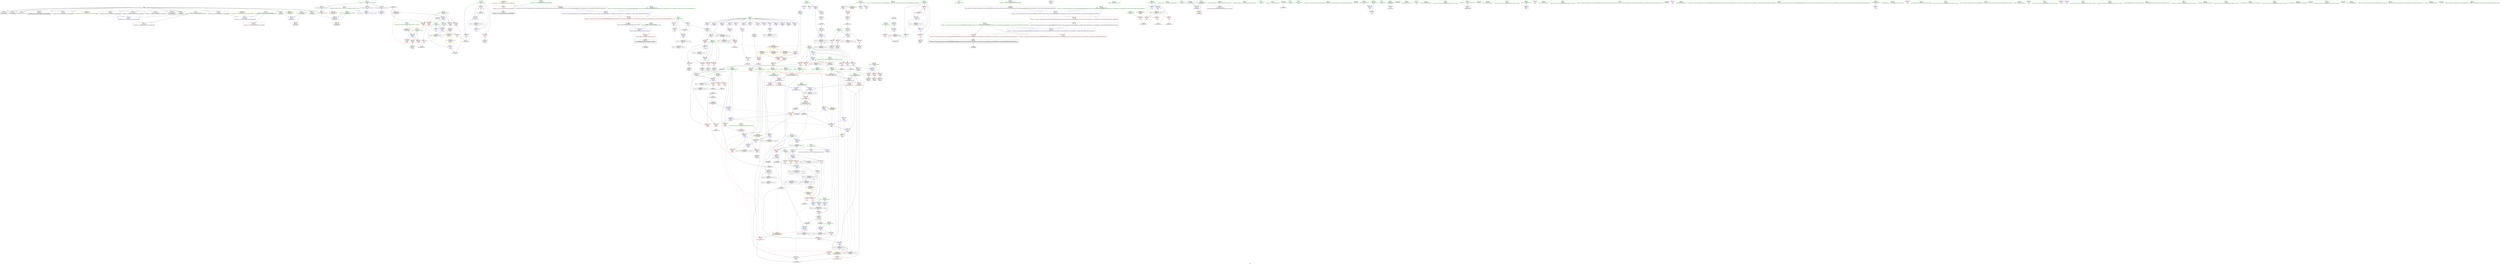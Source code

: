 digraph "SVFG" {
	label="SVFG";

	Node0x55e8bfcd86e0 [shape=record,color=grey,label="{NodeID: 0\nNullPtr}"];
	Node0x55e8bfcd86e0 -> Node0x55e8bfd06270[style=solid];
	Node0x55e8bfcd86e0 -> Node0x55e8bfd06370[style=solid];
	Node0x55e8bfcd86e0 -> Node0x55e8bfd06440[style=solid];
	Node0x55e8bfcd86e0 -> Node0x55e8bfd06510[style=solid];
	Node0x55e8bfcd86e0 -> Node0x55e8bfd065e0[style=solid];
	Node0x55e8bfcd86e0 -> Node0x55e8bfd066b0[style=solid];
	Node0x55e8bfcd86e0 -> Node0x55e8bfd067b0[style=solid];
	Node0x55e8bfcd86e0 -> Node0x55e8bfd06880[style=solid];
	Node0x55e8bfcd86e0 -> Node0x55e8bfd06950[style=solid];
	Node0x55e8bfcd86e0 -> Node0x55e8bfd06a20[style=solid];
	Node0x55e8bfcd86e0 -> Node0x55e8bfd06af0[style=solid];
	Node0x55e8bfcd86e0 -> Node0x55e8bfd06bc0[style=solid];
	Node0x55e8bfcd86e0 -> Node0x55e8bfd06c90[style=solid];
	Node0x55e8bfcd86e0 -> Node0x55e8bfd15f80[style=solid];
	Node0x55e8bfd21090 [shape=record,color=grey,label="{NodeID: 443\n280 = Binary(279, 281, )\n|{<s0>17}}"];
	Node0x55e8bfd21090:s0 -> Node0x55e8bfd6bf50[style=solid,color=red];
	Node0x55e8bfd15e80 [shape=record,color=blue,label="{NodeID: 277\n592\<--37\nllvm.global_ctors_1\<--_GLOBAL__sub_I_imbanoob_2_0.cpp\nGlob }"];
	Node0x55e8bfd09ad0 [shape=record,color=red,label="{NodeID: 194\n113\<--103\n\<--__x.addr\n_ZStrsINSt7__cxx1119basic_istringstreamIcSt11char_traitsIcESaIcEEERiENSt9enable_ifIXsr6__and_ISt6__not_ISt19is_lvalue_referenceIT_EESt33__is_convertible_to_basic_istreamISA_ESt16__is_extractableINSE_14__istream_typeEOT0_vEEE5valueESG_E4typeEOSA_SI_\n|{<s0>7}}"];
	Node0x55e8bfd09ad0:s0 -> Node0x55e8bfd6b460[style=solid,color=red];
	Node0x55e8bfd06c90 [shape=record,color=black,label="{NodeID: 111\n172\<--3\nlpad.val2\<--dummyVal\n_Z5toStrB5cxx11i\n}"];
	Node0x55e8bfd04cf0 [shape=record,color=green,label="{NodeID: 28\n22\<--23\npos\<--pos_field_insensitive\nGlob }"];
	Node0x55e8bfd04cf0 -> Node0x55e8bfd0f670[style=solid];
	Node0x55e8bfd04cf0 -> Node0x55e8bfd15c80[style=solid];
	Node0x55e8bfd04cf0 -> Node0x55e8bfd18030[style=solid];
	Node0x55e8bfd04cf0 -> Node0x55e8bfd18440[style=solid];
	Node0x55e8bfd34910 [shape=record,color=black,label="{NodeID: 471\nMR_52V_3 = PHI(MR_52V_4, MR_52V_2, )\npts\{317 \}\n}"];
	Node0x55e8bfd34910 -> Node0x55e8bfd0b670[style=dashed];
	Node0x55e8bfd175a0 [shape=record,color=blue,label="{NodeID: 305\n316\<--333\nretval\<--\n_ZSt3minIiERKT_S2_S2_\n}"];
	Node0x55e8bfd175a0 -> Node0x55e8bfd34910[style=dashed];
	Node0x55e8bfd0b190 [shape=record,color=red,label="{NodeID: 222\n227\<--226\n\<--is\n_Z3dfsiii\n}"];
	Node0x55e8bfd0b190 -> Node0x55e8bfd21510[style=solid];
	Node0x55e8bfd0cd40 [shape=record,color=black,label="{NodeID: 139\n475\<--474\nidxprom14\<--\nmain\n}"];
	Node0x55e8bfd07700 [shape=record,color=green,label="{NodeID: 56\n159\<--160\n_ZNSt7__cxx1119basic_ostringstreamIcSt11char_traitsIcESaIcEED1Ev\<--_ZNSt7__cxx1119basic_ostringstreamIcSt11char_traitsIcESaIcEED1Ev_field_insensitive\n}"];
	Node0x55e8bfd6a750 [shape=record,color=black,label="{NodeID: 665\n232 = PHI(338, )\n}"];
	Node0x55e8bfd6a750 -> Node0x55e8bfd16be0[style=solid];
	Node0x55e8bfd3d510 [shape=record,color=black,label="{NodeID: 499\nMR_44V_4 = PHI(MR_44V_5, MR_44V_3, )\npts\{190000 \}\n|{<s0>17|<s1>20}}"];
	Node0x55e8bfd3d510:s0 -> Node0x55e8bfd33510[style=dashed,color=blue];
	Node0x55e8bfd3d510:s1 -> Node0x55e8bfd17c20[style=dashed,color=blue];
	Node0x55e8bfd18c60 [shape=record,color=blue,label="{NodeID: 333\n413\<--546\nres\<--call44\nmain\n}"];
	Node0x55e8bfd18c60 -> Node0x55e8bfd156d0[style=dashed];
	Node0x55e8bfd18c60 -> Node0x55e8bfd39410[style=dashed];
	Node0x55e8bfd14830 [shape=record,color=red,label="{NodeID: 250\n457\<--399\n\<--x\nmain\n}"];
	Node0x55e8bfd14830 -> Node0x55e8bfd0cad0[style=solid];
	Node0x55e8bfd0e400 [shape=record,color=purple,label="{NodeID: 167\n460\<--20\nnext\<--tb\nmain\n}"];
	Node0x55e8bfd08eb0 [shape=record,color=green,label="{NodeID: 84\n403\<--404\nj\<--j_field_insensitive\nmain\n}"];
	Node0x55e8bfd08eb0 -> Node0x55e8bfd14c40[style=solid];
	Node0x55e8bfd08eb0 -> Node0x55e8bfd14d10[style=solid];
	Node0x55e8bfd08eb0 -> Node0x55e8bfd14de0[style=solid];
	Node0x55e8bfd08eb0 -> Node0x55e8bfd182a0[style=solid];
	Node0x55e8bfd08eb0 -> Node0x55e8bfd186b0[style=solid];
	Node0x55e8bfce6cf0 [shape=record,color=green,label="{NodeID: 1\n7\<--1\n__dso_handle\<--dummyObj\nGlob }"];
	Node0x55e8bfd21210 [shape=record,color=grey,label="{NodeID: 444\n453 = Binary(452, 454, )\n}"];
	Node0x55e8bfd21210 -> Node0x55e8bfd0ca00[style=solid];
	Node0x55e8bfd15f80 [shape=record,color=blue, style = dotted,label="{NodeID: 278\n593\<--3\nllvm.global_ctors_2\<--dummyVal\nGlob }"];
	Node0x55e8bfd09ba0 [shape=record,color=red,label="{NodeID: 195\n112\<--105\n\<--__ret_is\n_ZStrsINSt7__cxx1119basic_istringstreamIcSt11char_traitsIcESaIcEEERiENSt9enable_ifIXsr6__and_ISt6__not_ISt19is_lvalue_referenceIT_EESt33__is_convertible_to_basic_istreamISA_ESt16__is_extractableINSE_14__istream_typeEOT0_vEEE5valueESG_E4typeEOSA_SI_\n}"];
	Node0x55e8bfd06d60 [shape=record,color=black,label="{NodeID: 112\n392\<--15\nmain_ret\<--\nmain\n}"];
	Node0x55e8bfd04df0 [shape=record,color=green,label="{NodeID: 29\n35\<--39\nllvm.global_ctors\<--llvm.global_ctors_field_insensitive\nGlob }"];
	Node0x55e8bfd04df0 -> Node0x55e8bfd0f100[style=solid];
	Node0x55e8bfd04df0 -> Node0x55e8bfd0f200[style=solid];
	Node0x55e8bfd04df0 -> Node0x55e8bfd0f300[style=solid];
	Node0x55e8bfd17670 [shape=record,color=blue,label="{NodeID: 306\n343\<--339\na.addr\<--a\n_Z2goii\n}"];
	Node0x55e8bfd17670 -> Node0x55e8bfd13cd0[style=dashed];
	Node0x55e8bfd17670 -> Node0x55e8bfd13da0[style=dashed];
	Node0x55e8bfd17670 -> Node0x55e8bfd13e70[style=dashed];
	Node0x55e8bfd0b260 [shape=record,color=red,label="{NodeID: 223\n237\<--236\n\<--call3\n_Z3dfsiii\n}"];
	Node0x55e8bfd0b260 -> Node0x55e8bfd16cb0[style=solid];
	Node0x55e8bfd0ce10 [shape=record,color=black,label="{NodeID: 140\n480\<--479\nidxprom16\<--\nmain\n}"];
	Node0x55e8bfd07800 [shape=record,color=green,label="{NodeID: 57\n185\<--186\n_Z3dfsiii\<--_Z3dfsiii_field_insensitive\n}"];
	Node0x55e8bfd6a890 [shape=record,color=black,label="{NodeID: 666\n236 = PHI(313, )\n}"];
	Node0x55e8bfd6a890 -> Node0x55e8bfd0b260[style=solid];
	Node0x55e8bfd18d30 [shape=record,color=blue,label="{NodeID: 334\n409\<--553\nti\<--inc47\nmain\n}"];
	Node0x55e8bfd18d30 -> Node0x55e8bfd38a10[style=dashed];
	Node0x55e8bfd14900 [shape=record,color=red,label="{NodeID: 251\n470\<--399\n\<--x\nmain\n}"];
	Node0x55e8bfd14900 -> Node0x55e8bfd0cc70[style=solid];
	Node0x55e8bfd0e4d0 [shape=record,color=purple,label="{NodeID: 168\n463\<--20\narrayidx9\<--tb\nmain\n}"];
	Node0x55e8bfd0e4d0 -> Node0x55e8bfd15870[style=solid];
	Node0x55e8bfd08f80 [shape=record,color=green,label="{NodeID: 85\n405\<--406\nc\<--c_field_insensitive\nmain\n}"];
	Node0x55e8bfd08f80 -> Node0x55e8bfd14eb0[style=solid];
	Node0x55e8bfd08f80 -> Node0x55e8bfd14f80[style=solid];
	Node0x55e8bfd08f80 -> Node0x55e8bfd15050[style=solid];
	Node0x55e8bfd08f80 -> Node0x55e8bfd18370[style=solid];
	Node0x55e8bfce6ff0 [shape=record,color=green,label="{NodeID: 2\n15\<--1\n\<--dummyObj\nCan only get source location for instruction, argument, global var or function.|{<s0>29}}"];
	Node0x55e8bfce6ff0:s0 -> Node0x55e8bfd6b5d0[style=solid,color=red];
	Node0x55e8bfd43270 [shape=record,color=yellow,style=double,label="{NodeID: 528\n95V_1 = ENCHI(MR_95V_0)\npts\{408 \}\nFun[main]}"];
	Node0x55e8bfd43270 -> Node0x55e8bfd15120[style=dashed];
	Node0x55e8bfd21390 [shape=record,color=grey,label="{NodeID: 445\n305 = Binary(304, 281, )\n}"];
	Node0x55e8bfd21390 -> Node0x55e8bfd17190[style=solid];
	Node0x55e8bfd16080 [shape=record,color=blue,label="{NodeID: 279\n70\<--87\nexn.slot\<--\n_Z5toIntNSt7__cxx1112basic_stringIcSt11char_traitsIcESaIcEEE\n}"];
	Node0x55e8bfd16080 -> Node0x55e8bfd0f810[style=dashed];
	Node0x55e8bfd09c70 [shape=record,color=red,label="{NodeID: 196\n120\<--105\n\<--__ret_is\n_ZStrsINSt7__cxx1119basic_istringstreamIcSt11char_traitsIcESaIcEEERiENSt9enable_ifIXsr6__and_ISt6__not_ISt19is_lvalue_referenceIT_EESt33__is_convertible_to_basic_istreamISA_ESt16__is_extractableINSE_14__istream_typeEOT0_vEEE5valueESG_E4typeEOSA_SI_\n}"];
	Node0x55e8bfd09c70 -> Node0x55e8bfd0bb60[style=solid];
	Node0x55e8bfd06e30 [shape=record,color=black,label="{NodeID: 113\n18\<--17\n\<--dp\nCan only get source location for instruction, argument, global var or function.}"];
	Node0x55e8bfd04ef0 [shape=record,color=green,label="{NodeID: 30\n40\<--41\n__cxx_global_var_init\<--__cxx_global_var_init_field_insensitive\n}"];
	Node0x55e8bfd35310 [shape=record,color=black,label="{NodeID: 473\nMR_42V_3 = PHI(MR_42V_4, MR_42V_2, )\npts\{100000 \}\n|{|<s3>29}}"];
	Node0x55e8bfd35310 -> Node0x55e8bfd15a10[style=dashed];
	Node0x55e8bfd35310 -> Node0x55e8bfd18ac0[style=dashed];
	Node0x55e8bfd35310 -> Node0x55e8bfd39910[style=dashed];
	Node0x55e8bfd35310:s3 -> Node0x55e8bfd43a80[style=dashed,color=red];
	Node0x55e8bfd17740 [shape=record,color=blue,label="{NodeID: 307\n345\<--340\nb.addr\<--b\n_Z2goii\n|{|<s3>19}}"];
	Node0x55e8bfd17740 -> Node0x55e8bfd14420[style=dashed];
	Node0x55e8bfd17740 -> Node0x55e8bfd179b0[style=dashed];
	Node0x55e8bfd17740 -> Node0x55e8bfd37110[style=dashed];
	Node0x55e8bfd17740:s3 -> Node0x55e8bfd44210[style=dashed,color=red];
	Node0x55e8bfd0b330 [shape=record,color=red,label="{NodeID: 224\n260\<--259\n\<--arrayidx10\n_Z3dfsiii\n}"];
	Node0x55e8bfd0b330 -> Node0x55e8bfd21c90[style=solid];
	Node0x55e8bfd0cee0 [shape=record,color=black,label="{NodeID: 141\n484\<--483\nidxprom19\<--\nmain\n}"];
	Node0x55e8bfd07900 [shape=record,color=green,label="{NodeID: 58\n191\<--192\nretval\<--retval_field_insensitive\n_Z3dfsiii\n}"];
	Node0x55e8bfd07900 -> Node0x55e8bfd09fb0[style=solid];
	Node0x55e8bfd07900 -> Node0x55e8bfd16d80[style=solid];
	Node0x55e8bfd07900 -> Node0x55e8bfd17260[style=solid];
	Node0x55e8bfd6a9d0 [shape=record,color=black,label="{NodeID: 667\n360 = PHI(313, )\n}"];
	Node0x55e8bfd6a9d0 -> Node0x55e8bfd14420[style=solid];
	Node0x55e8bfd18e00 [shape=record,color=blue,label="{NodeID: 335\n582\<--581\n__t.addr\<--__t\n_ZSt7forwardIRiEOT_RNSt16remove_referenceIS1_E4typeE\n}"];
	Node0x55e8bfd18e00 -> Node0x55e8bfd15ae0[style=dashed];
	Node0x55e8bfd149d0 [shape=record,color=red,label="{NodeID: 252\n479\<--399\n\<--x\nmain\n}"];
	Node0x55e8bfd149d0 -> Node0x55e8bfd0ce10[style=solid];
	Node0x55e8bfd0e5a0 [shape=record,color=purple,label="{NodeID: 169\n472\<--20\narrayidx12\<--tb\nmain\n}"];
	Node0x55e8bfd09050 [shape=record,color=green,label="{NodeID: 86\n407\<--408\ntn\<--tn_field_insensitive\nmain\n}"];
	Node0x55e8bfd09050 -> Node0x55e8bfd15120[style=solid];
	Node0x55e8bfcf7b30 [shape=record,color=green,label="{NodeID: 3\n24\<--1\n.str\<--dummyObj\nGlob }"];
	Node0x55e8bfd21510 [shape=record,color=grey,label="{NodeID: 446\n228 = cmp(227, 15, )\n}"];
	Node0x55e8bfd16150 [shape=record,color=blue,label="{NodeID: 280\n72\<--89\nehselector.slot\<--\n_Z5toIntNSt7__cxx1112basic_stringIcSt11char_traitsIcESaIcEEE\n}"];
	Node0x55e8bfd16150 -> Node0x55e8bfd09930[style=dashed];
	Node0x55e8bfd09d40 [shape=record,color=red,label="{NodeID: 197\n151\<--137\n\<--a.addr\n_Z5toStrB5cxx11i\n}"];
	Node0x55e8bfd06f30 [shape=record,color=black,label="{NodeID: 114\n48\<--49\n\<--_ZNSt8ios_base4InitD1Ev\nCan only get source location for instruction, argument, global var or function.}"];
	Node0x55e8bfd04ff0 [shape=record,color=green,label="{NodeID: 31\n44\<--45\n_ZNSt8ios_base4InitC1Ev\<--_ZNSt8ios_base4InitC1Ev_field_insensitive\n}"];
	Node0x55e8bfd17810 [shape=record,color=blue,label="{NodeID: 308\n341\<--15\nretval\<--\n_Z2goii\n}"];
	Node0x55e8bfd17810 -> Node0x55e8bfd36c10[style=dashed];
	Node0x55e8bfd0b400 [shape=record,color=red,label="{NodeID: 225\n267\<--266\n\<--arrayidx14\n_Z3dfsiii\n}"];
	Node0x55e8bfd0b400 -> Node0x55e8bfd0c040[style=solid];
	Node0x55e8bfd0cfb0 [shape=record,color=black,label="{NodeID: 142\n494\<--493\nidxprom22\<--\nmain\n}"];
	Node0x55e8bfd079d0 [shape=record,color=green,label="{NodeID: 59\n193\<--194\na.addr\<--a.addr_field_insensitive\n_Z3dfsiii\n}"];
	Node0x55e8bfd079d0 -> Node0x55e8bfd0a080[style=solid];
	Node0x55e8bfd079d0 -> Node0x55e8bfd0a150[style=solid];
	Node0x55e8bfd079d0 -> Node0x55e8bfd0a220[style=solid];
	Node0x55e8bfd079d0 -> Node0x55e8bfd0a2f0[style=solid];
	Node0x55e8bfd079d0 -> Node0x55e8bfd16700[style=solid];
	Node0x55e8bfd6ab10 [shape=record,color=black,label="{NodeID: 668\n381 = PHI(187, )\n}"];
	Node0x55e8bfd6ab10 -> Node0x55e8bfd17c20[style=solid];
	Node0x55e8bfd14aa0 [shape=record,color=red,label="{NodeID: 253\n493\<--399\n\<--x\nmain\n}"];
	Node0x55e8bfd14aa0 -> Node0x55e8bfd0cfb0[style=solid];
	Node0x55e8bfd0e670 [shape=record,color=purple,label="{NodeID: 170\n473\<--20\nnext13\<--tb\nmain\n}"];
	Node0x55e8bfd09120 [shape=record,color=green,label="{NodeID: 87\n409\<--410\nti\<--ti_field_insensitive\nmain\n}"];
	Node0x55e8bfd09120 -> Node0x55e8bfd151f0[style=solid];
	Node0x55e8bfd09120 -> Node0x55e8bfd152c0[style=solid];
	Node0x55e8bfd09120 -> Node0x55e8bfd15390[style=solid];
	Node0x55e8bfd09120 -> Node0x55e8bfd18850[style=solid];
	Node0x55e8bfd09120 -> Node0x55e8bfd18d30[style=solid];
	Node0x55e8bfcf8980 [shape=record,color=green,label="{NodeID: 4\n26\<--1\n.str.1\<--dummyObj\nGlob }"];
	Node0x55e8bfd43430 [shape=record,color=yellow,style=double,label="{NodeID: 530\n20V_1 = ENCHI(MR_20V_0)\npts\{16 \}\nFun[_Z2goii]|{|<s1>20}}"];
	Node0x55e8bfd43430 -> Node0x55e8bfd0f4d0[style=dashed];
	Node0x55e8bfd43430:s1 -> Node0x55e8bfd44700[style=dashed,color=red];
	Node0x55e8bfd21690 [shape=record,color=grey,label="{NodeID: 447\n519 = cmp(517, 518, )\n}"];
	Node0x55e8bfd16220 [shape=record,color=blue,label="{NodeID: 281\n101\<--99\n__is.addr\<--__is\n_ZStrsINSt7__cxx1119basic_istringstreamIcSt11char_traitsIcESaIcEEERiENSt9enable_ifIXsr6__and_ISt6__not_ISt19is_lvalue_referenceIT_EESt33__is_convertible_to_basic_istreamISA_ESt16__is_extractableINSE_14__istream_typeEOT0_vEEE5valueESG_E4typeEOSA_SI_\n}"];
	Node0x55e8bfd16220 -> Node0x55e8bfd09a00[style=dashed];
	Node0x55e8bfd09e10 [shape=record,color=red,label="{NodeID: 198\n169\<--141\nexn\<--exn.slot\n_Z5toStrB5cxx11i\n}"];
	Node0x55e8bfd0b9c0 [shape=record,color=black,label="{NodeID: 115\n64\<--84\n_Z5toIntNSt7__cxx1112basic_stringIcSt11char_traitsIcESaIcEEE_ret\<--\n_Z5toIntNSt7__cxx1112basic_stringIcSt11char_traitsIcESaIcEEE\n}"];
	Node0x55e8bfd050f0 [shape=record,color=green,label="{NodeID: 32\n50\<--51\n__cxa_atexit\<--__cxa_atexit_field_insensitive\n}"];
	Node0x55e8bfd178e0 [shape=record,color=blue,label="{NodeID: 309\n347\<--215\nref.tmp\<--\n_Z2goii\n|{|<s2>19}}"];
	Node0x55e8bfd178e0 -> Node0x55e8bfd14420[style=dashed];
	Node0x55e8bfd178e0 -> Node0x55e8bfd37610[style=dashed];
	Node0x55e8bfd178e0:s2 -> Node0x55e8bfd44320[style=dashed,color=red];
	Node0x55e8bfd0b4d0 [shape=record,color=red,label="{NodeID: 226\n289\<--288\n\<--arrayidx26\n_Z3dfsiii\n|{<s0>17}}"];
	Node0x55e8bfd0b4d0:s0 -> Node0x55e8bfd6c0a0[style=solid,color=red];
	Node0x55e8bfd0d080 [shape=record,color=black,label="{NodeID: 143\n513\<--512\nconv30\<--call29\nmain\n}"];
	Node0x55e8bfd0d080 -> Node0x55e8bfd18920[style=solid];
	Node0x55e8bfd07aa0 [shape=record,color=green,label="{NodeID: 60\n195\<--196\nx.addr\<--x.addr_field_insensitive\n_Z3dfsiii\n}"];
	Node0x55e8bfd07aa0 -> Node0x55e8bfd0a3c0[style=solid];
	Node0x55e8bfd07aa0 -> Node0x55e8bfd0a490[style=solid];
	Node0x55e8bfd07aa0 -> Node0x55e8bfd0a560[style=solid];
	Node0x55e8bfd07aa0 -> Node0x55e8bfd167d0[style=solid];
	Node0x55e8bfd6ac50 [shape=record,color=black,label="{NodeID: 669\n430 = PHI()\n}"];
	Node0x55e8bfd6ac50 -> Node0x55e8bfd22110[style=solid];
	Node0x55e8bfd14b70 [shape=record,color=red,label="{NodeID: 254\n445\<--401\n\<--m\nmain\n}"];
	Node0x55e8bfd14b70 -> Node0x55e8bfd22890[style=solid];
	Node0x55e8bfd0e740 [shape=record,color=purple,label="{NodeID: 171\n476\<--20\narrayidx15\<--tb\nmain\n}"];
	Node0x55e8bfd0e740 -> Node0x55e8bfd18510[style=solid];
	Node0x55e8bfd091f0 [shape=record,color=green,label="{NodeID: 88\n411\<--412\nj31\<--j31_field_insensitive\nmain\n}"];
	Node0x55e8bfd091f0 -> Node0x55e8bfd15460[style=solid];
	Node0x55e8bfd091f0 -> Node0x55e8bfd15530[style=solid];
	Node0x55e8bfd091f0 -> Node0x55e8bfd15600[style=solid];
	Node0x55e8bfd091f0 -> Node0x55e8bfd189f0[style=solid];
	Node0x55e8bfd091f0 -> Node0x55e8bfd18b90[style=solid];
	Node0x55e8bfcf8a10 [shape=record,color=green,label="{NodeID: 5\n28\<--1\n.str.2\<--dummyObj\nGlob }"];
	Node0x55e8bfd21810 [shape=record,color=grey,label="{NodeID: 448\n250 = cmp(249, 251, )\n}"];
	Node0x55e8bfd162f0 [shape=record,color=blue,label="{NodeID: 282\n103\<--100\n__x.addr\<--__x\n_ZStrsINSt7__cxx1119basic_istringstreamIcSt11char_traitsIcESaIcEEERiENSt9enable_ifIXsr6__and_ISt6__not_ISt19is_lvalue_referenceIT_EESt33__is_convertible_to_basic_istreamISA_ESt16__is_extractableINSE_14__istream_typeEOT0_vEEE5valueESG_E4typeEOSA_SI_\n}"];
	Node0x55e8bfd162f0 -> Node0x55e8bfd09ad0[style=dashed];
	Node0x55e8bfd09ee0 [shape=record,color=red,label="{NodeID: 199\n170\<--143\nsel\<--ehselector.slot\n_Z5toStrB5cxx11i\n}"];
	Node0x55e8bfd0ba90 [shape=record,color=black,label="{NodeID: 116\n110\<--109\n\<--\n_ZStrsINSt7__cxx1119basic_istringstreamIcSt11char_traitsIcESaIcEEERiENSt9enable_ifIXsr6__and_ISt6__not_ISt19is_lvalue_referenceIT_EESt33__is_convertible_to_basic_istreamISA_ESt16__is_extractableINSE_14__istream_typeEOT0_vEEE5valueESG_E4typeEOSA_SI_\n}"];
	Node0x55e8bfd0ba90 -> Node0x55e8bfd163c0[style=solid];
	Node0x55e8bfd051f0 [shape=record,color=green,label="{NodeID: 33\n49\<--55\n_ZNSt8ios_base4InitD1Ev\<--_ZNSt8ios_base4InitD1Ev_field_insensitive\n}"];
	Node0x55e8bfd051f0 -> Node0x55e8bfd06f30[style=solid];
	Node0x55e8bfd179b0 [shape=record,color=blue,label="{NodeID: 310\n345\<--361\nb.addr\<--\n_Z2goii\n}"];
	Node0x55e8bfd179b0 -> Node0x55e8bfd13f40[style=dashed];
	Node0x55e8bfd179b0 -> Node0x55e8bfd14010[style=dashed];
	Node0x55e8bfd179b0 -> Node0x55e8bfd37110[style=dashed];
	Node0x55e8bfd0b5a0 [shape=record,color=red,label="{NodeID: 227\n300\<--299\n\<--call30\n_Z3dfsiii\n}"];
	Node0x55e8bfd0b5a0 -> Node0x55e8bfd170c0[style=solid];
	Node0x55e8bfd0d150 [shape=record,color=black,label="{NodeID: 144\n522\<--521\nidxprom35\<--\nmain\n}"];
	Node0x55e8bfd07b70 [shape=record,color=green,label="{NodeID: 61\n197\<--198\nb.addr\<--b.addr_field_insensitive\n_Z3dfsiii\n|{|<s5>14}}"];
	Node0x55e8bfd07b70 -> Node0x55e8bfd0a630[style=solid];
	Node0x55e8bfd07b70 -> Node0x55e8bfd0a700[style=solid];
	Node0x55e8bfd07b70 -> Node0x55e8bfd0a7d0[style=solid];
	Node0x55e8bfd07b70 -> Node0x55e8bfd168a0[style=solid];
	Node0x55e8bfd07b70 -> Node0x55e8bfd16a40[style=solid];
	Node0x55e8bfd07b70:s5 -> Node0x55e8bfd6b960[style=solid,color=red];
	Node0x55e8bfd6ad20 [shape=record,color=black,label="{NodeID: 670\n437 = PHI()\n}"];
	Node0x55e8bfd6ad20 -> Node0x55e8bfd0c790[style=solid];
	Node0x55e8bfd3f650 [shape=record,color=black,label="{NodeID: 504\nMR_79V_3 = PHI(MR_79V_4, MR_79V_2, )\npts\{23 \}\n}"];
	Node0x55e8bfd3f650 -> Node0x55e8bfd3a310[style=dashed];
	Node0x55e8bfd14c40 [shape=record,color=red,label="{NodeID: 255\n444\<--403\n\<--j\nmain\n}"];
	Node0x55e8bfd14c40 -> Node0x55e8bfd22890[style=solid];
	Node0x55e8bfd0e810 [shape=record,color=purple,label="{NodeID: 172\n481\<--20\narrayidx17\<--tb\nmain\n}"];
	Node0x55e8bfd092c0 [shape=record,color=green,label="{NodeID: 89\n413\<--414\nres\<--res_field_insensitive\nmain\n}"];
	Node0x55e8bfd092c0 -> Node0x55e8bfd156d0[style=solid];
	Node0x55e8bfd092c0 -> Node0x55e8bfd18c60[style=solid];
	Node0x55e8bfcf8aa0 [shape=record,color=green,label="{NodeID: 6\n30\<--1\n_ZSt3cin\<--dummyObj\nGlob }"];
	Node0x55e8bfd21990 [shape=record,color=grey,label="{NodeID: 449\n269 = cmp(263, 268, )\n}"];
	Node0x55e8bfd21990 -> Node0x55e8bfd0c110[style=solid];
	Node0x55e8bfd163c0 [shape=record,color=blue,label="{NodeID: 283\n105\<--110\n__ret_is\<--\n_ZStrsINSt7__cxx1119basic_istringstreamIcSt11char_traitsIcESaIcEEERiENSt9enable_ifIXsr6__and_ISt6__not_ISt19is_lvalue_referenceIT_EESt33__is_convertible_to_basic_istreamISA_ESt16__is_extractableINSE_14__istream_typeEOT0_vEEE5valueESG_E4typeEOSA_SI_\n}"];
	Node0x55e8bfd163c0 -> Node0x55e8bfd09ba0[style=dashed];
	Node0x55e8bfd163c0 -> Node0x55e8bfd09c70[style=dashed];
	Node0x55e8bfd09fb0 [shape=record,color=red,label="{NodeID: 200\n311\<--191\n\<--retval\n_Z3dfsiii\n}"];
	Node0x55e8bfd09fb0 -> Node0x55e8bfd0c380[style=solid];
	Node0x55e8bfd0bb60 [shape=record,color=black,label="{NodeID: 117\n98\<--120\n_ZStrsINSt7__cxx1119basic_istringstreamIcSt11char_traitsIcESaIcEEERiENSt9enable_ifIXsr6__and_ISt6__not_ISt19is_lvalue_referenceIT_EESt33__is_convertible_to_basic_istreamISA_ESt16__is_extractableINSE_14__istream_typeEOT0_vEEE5valueESG_E4typeEOSA_SI__ret\<--\n_ZStrsINSt7__cxx1119basic_istringstreamIcSt11char_traitsIcESaIcEEERiENSt9enable_ifIXsr6__and_ISt6__not_ISt19is_lvalue_referenceIT_EESt33__is_convertible_to_basic_istreamISA_ESt16__is_extractableINSE_14__istream_typeEOT0_vEEE5valueESG_E4typeEOSA_SI_\n|{<s0>4}}"];
	Node0x55e8bfd0bb60:s0 -> Node0x55e8bfd69ea0[style=solid,color=blue];
	Node0x55e8bfd052f0 [shape=record,color=green,label="{NodeID: 34\n62\<--63\n_Z5toIntNSt7__cxx1112basic_stringIcSt11char_traitsIcESaIcEEE\<--_Z5toIntNSt7__cxx1112basic_stringIcSt11char_traitsIcESaIcEEE_field_insensitive\n}"];
	Node0x55e8bfd17a80 [shape=record,color=blue,label="{NodeID: 311\n349\<--368\nr\<--arrayidx2\n_Z2goii\n}"];
	Node0x55e8bfd17a80 -> Node0x55e8bfd140e0[style=dashed];
	Node0x55e8bfd17a80 -> Node0x55e8bfd141b0[style=dashed];
	Node0x55e8bfd17a80 -> Node0x55e8bfd14280[style=dashed];
	Node0x55e8bfd17a80 -> Node0x55e8bfd14350[style=dashed];
	Node0x55e8bfd17a80 -> Node0x55e8bfd37b10[style=dashed];
	Node0x55e8bfd0b670 [shape=record,color=red,label="{NodeID: 228\n336\<--316\n\<--retval\n_ZSt3minIiERKT_S2_S2_\n}"];
	Node0x55e8bfd0b670 -> Node0x55e8bfd0c450[style=solid];
	Node0x55e8bfd0d220 [shape=record,color=black,label="{NodeID: 145\n525\<--524\nconv37\<--\nmain\n}"];
	Node0x55e8bfd0d220 -> Node0x55e8bfd20a90[style=solid];
	Node0x55e8bfd07c40 [shape=record,color=green,label="{NodeID: 62\n199\<--200\nref.tmp\<--ref.tmp_field_insensitive\n_Z3dfsiii\n|{|<s1>14}}"];
	Node0x55e8bfd07c40 -> Node0x55e8bfd16970[style=solid];
	Node0x55e8bfd07c40:s1 -> Node0x55e8bfd6bc80[style=solid,color=red];
	Node0x55e8bfd6adf0 [shape=record,color=black,label="{NodeID: 671\n499 = PHI()\n}"];
	Node0x55e8bfd3fb20 [shape=record,color=black,label="{NodeID: 505\nMR_87V_2 = PHI(MR_87V_4, MR_87V_1, )\npts\{400 \}\n}"];
	Node0x55e8bfd3fb20 -> Node0x55e8bfd18100[style=dashed];
	Node0x55e8bfd14d10 [shape=record,color=red,label="{NodeID: 256\n448\<--403\n\<--j\nmain\n}"];
	Node0x55e8bfd14d10 -> Node0x55e8bfd0c860[style=solid];
	Node0x55e8bfd0e8e0 [shape=record,color=purple,label="{NodeID: 173\n482\<--20\nnext18\<--tb\nmain\n}"];
	Node0x55e8bfd09390 [shape=record,color=green,label="{NodeID: 90\n418\<--419\ncall\<--call_field_insensitive\nmain\n}"];
	Node0x55e8bfd09390 -> Node0x55e8bfd17e90[style=solid];
	Node0x55e8bfcf8b30 [shape=record,color=green,label="{NodeID: 7\n31\<--1\n.str.3\<--dummyObj\nGlob }"];
	Node0x55e8bfd21b10 [shape=record,color=grey,label="{NodeID: 450\n242 = cmp(240, 241, )\n}"];
	Node0x55e8bfd16490 [shape=record,color=blue,label="{NodeID: 284\n137\<--136\na.addr\<--a\n_Z5toStrB5cxx11i\n}"];
	Node0x55e8bfd16490 -> Node0x55e8bfd09d40[style=dashed];
	Node0x55e8bfd0a080 [shape=record,color=red,label="{NodeID: 201\n230\<--193\n\<--a.addr\n_Z3dfsiii\n|{<s0>15}}"];
	Node0x55e8bfd0a080:s0 -> Node0x55e8bfd6b5d0[style=solid,color=red];
	Node0x55e8bfd0bc30 [shape=record,color=black,label="{NodeID: 118\n150\<--139\n\<--os\n_Z5toStrB5cxx11i\n}"];
	Node0x55e8bfd053f0 [shape=record,color=green,label="{NodeID: 35\n66\<--67\na\<--a_field_insensitive\n_Z5toIntNSt7__cxx1112basic_stringIcSt11char_traitsIcESaIcEEE\n|{|<s1>4}}"];
	Node0x55e8bfd053f0 -> Node0x55e8bfd0f740[style=solid];
	Node0x55e8bfd053f0:s1 -> Node0x55e8bfd6cba0[style=solid,color=red];
	Node0x55e8bfd450d0 [shape=record,color=yellow,style=double,label="{NodeID: 561\n42V_1 = ENCHI(MR_42V_0)\npts\{100000 \}\nFun[_Z3dfsiii]|{|<s1>15|<s2>17}}"];
	Node0x55e8bfd450d0 -> Node0x55e8bfd0b400[style=dashed];
	Node0x55e8bfd450d0:s1 -> Node0x55e8bfd43a80[style=dashed,color=red];
	Node0x55e8bfd450d0:s2 -> Node0x55e8bfd450d0[style=dashed,color=red];
	Node0x55e8bfd36c10 [shape=record,color=black,label="{NodeID: 478\nMR_63V_3 = PHI(MR_63V_5, MR_63V_2, MR_63V_4, )\npts\{342 \}\n}"];
	Node0x55e8bfd36c10 -> Node0x55e8bfd13c00[style=dashed];
	Node0x55e8bfd17b50 [shape=record,color=blue,label="{NodeID: 312\n341\<--376\nretval\<--\n_Z2goii\n}"];
	Node0x55e8bfd17b50 -> Node0x55e8bfd36c10[style=dashed];
	Node0x55e8bfd0b740 [shape=record,color=red,label="{NodeID: 229\n326\<--318\n\<--__a.addr\n_ZSt3minIiERKT_S2_S2_\n}"];
	Node0x55e8bfd0b740 -> Node0x55e8bfd13b30[style=solid];
	Node0x55e8bfd0d2f0 [shape=record,color=black,label="{NodeID: 146\n527\<--526\nconv39\<--sub38\nmain\n}"];
	Node0x55e8bfd0d2f0 -> Node0x55e8bfd18ac0[style=solid];
	Node0x55e8bfd07d10 [shape=record,color=green,label="{NodeID: 63\n201\<--202\nres\<--res_field_insensitive\n_Z3dfsiii\n|{|<s5>16|<s6>18}}"];
	Node0x55e8bfd07d10 -> Node0x55e8bfd0a8a0[style=solid];
	Node0x55e8bfd07d10 -> Node0x55e8bfd0a970[style=solid];
	Node0x55e8bfd07d10 -> Node0x55e8bfd16b10[style=solid];
	Node0x55e8bfd07d10 -> Node0x55e8bfd16cb0[style=solid];
	Node0x55e8bfd07d10 -> Node0x55e8bfd170c0[style=solid];
	Node0x55e8bfd07d10:s5 -> Node0x55e8bfd6b960[style=solid,color=red];
	Node0x55e8bfd07d10:s6 -> Node0x55e8bfd6b960[style=solid,color=red];
	Node0x55e8bfd6aec0 [shape=record,color=black,label="{NodeID: 672\n508 = PHI()\n}"];
	Node0x55e8bfd40020 [shape=record,color=black,label="{NodeID: 506\nMR_89V_2 = PHI(MR_89V_3, MR_89V_1, )\npts\{402 \}\n}"];
	Node0x55e8bfd40020 -> Node0x55e8bfd181d0[style=dashed];
	Node0x55e8bfd14de0 [shape=record,color=red,label="{NodeID: 257\n489\<--403\n\<--j\nmain\n}"];
	Node0x55e8bfd14de0 -> Node0x55e8bfd20d90[style=solid];
	Node0x55e8bfd0e9b0 [shape=record,color=purple,label="{NodeID: 174\n485\<--20\narrayidx20\<--tb\nmain\n}"];
	Node0x55e8bfd0e9b0 -> Node0x55e8bfd15940[style=solid];
	Node0x55e8bfd09460 [shape=record,color=green,label="{NodeID: 91\n420\<--421\nfopen\<--fopen_field_insensitive\n}"];
	Node0x55e8bfd03e40 [shape=record,color=green,label="{NodeID: 8\n33\<--1\n.str.4\<--dummyObj\nGlob }"];
	Node0x55e8bfd21c90 [shape=record,color=grey,label="{NodeID: 451\n261 = cmp(260, 15, )\n}"];
	Node0x55e8bfd16560 [shape=record,color=blue,label="{NodeID: 285\n141\<--163\nexn.slot\<--\n_Z5toStrB5cxx11i\n}"];
	Node0x55e8bfd16560 -> Node0x55e8bfd09e10[style=dashed];
	Node0x55e8bfd0a150 [shape=record,color=red,label="{NodeID: 202\n240\<--193\n\<--a.addr\n_Z3dfsiii\n}"];
	Node0x55e8bfd0a150 -> Node0x55e8bfd21b10[style=solid];
	Node0x55e8bfd0bd00 [shape=record,color=black,label="{NodeID: 119\n224\<--223\nidxprom\<--\n_Z3dfsiii\n}"];
	Node0x55e8bfd054c0 [shape=record,color=green,label="{NodeID: 36\n68\<--69\nref.tmp\<--ref.tmp_field_insensitive\n_Z5toIntNSt7__cxx1112basic_stringIcSt11char_traitsIcESaIcEEE\n|{<s0>4}}"];
	Node0x55e8bfd054c0:s0 -> Node0x55e8bfd6c340[style=solid,color=red];
	Node0x55e8bfd451b0 [shape=record,color=yellow,style=double,label="{NodeID: 562\n44V_1 = ENCHI(MR_44V_0)\npts\{190000 \}\nFun[_Z3dfsiii]|{|<s2>15}}"];
	Node0x55e8bfd451b0 -> Node0x55e8bfd33510[style=dashed];
	Node0x55e8bfd451b0 -> Node0x55e8bfd3d510[style=dashed];
	Node0x55e8bfd451b0:s2 -> Node0x55e8bfd439a0[style=dashed,color=red];
	Node0x55e8bfd37110 [shape=record,color=black,label="{NodeID: 479\nMR_67V_3 = PHI(MR_67V_4, MR_67V_2, MR_67V_4, )\npts\{346 \}\n}"];
	Node0x55e8bfd17c20 [shape=record,color=blue,label="{NodeID: 313\n382\<--381\n\<--call6\n_Z2goii\n}"];
	Node0x55e8bfd17c20 -> Node0x55e8bfd14690[style=dashed];
	Node0x55e8bfd17c20 -> Node0x55e8bfd38010[style=dashed];
	Node0x55e8bfd0b810 [shape=record,color=red,label="{NodeID: 230\n333\<--318\n\<--__a.addr\n_ZSt3minIiERKT_S2_S2_\n}"];
	Node0x55e8bfd0b810 -> Node0x55e8bfd175a0[style=solid];
	Node0x55e8bfd0d3c0 [shape=record,color=black,label="{NodeID: 147\n580\<--585\n_ZSt7forwardIRiEOT_RNSt16remove_referenceIS1_E4typeE_ret\<--\n_ZSt7forwardIRiEOT_RNSt16remove_referenceIS1_E4typeE\n|{<s0>7}}"];
	Node0x55e8bfd0d3c0:s0 -> Node0x55e8bfd6a3d0[style=solid,color=blue];
	Node0x55e8bfd07de0 [shape=record,color=green,label="{NodeID: 64\n203\<--204\nref.tmp1\<--ref.tmp1_field_insensitive\n_Z3dfsiii\n|{|<s1>16}}"];
	Node0x55e8bfd07de0 -> Node0x55e8bfd16be0[style=solid];
	Node0x55e8bfd07de0:s1 -> Node0x55e8bfd6bc80[style=solid,color=red];
	Node0x55e8bfd6af90 [shape=record,color=black,label="{NodeID: 673\n512 = PHI()\n}"];
	Node0x55e8bfd6af90 -> Node0x55e8bfd0d080[style=solid];
	Node0x55e8bfd40520 [shape=record,color=black,label="{NodeID: 507\nMR_91V_2 = PHI(MR_91V_4, MR_91V_1, )\npts\{404 \}\n}"];
	Node0x55e8bfd40520 -> Node0x55e8bfd182a0[style=dashed];
	Node0x55e8bfd14eb0 [shape=record,color=red,label="{NodeID: 258\n461\<--405\n\<--c\nmain\n}"];
	Node0x55e8bfd14eb0 -> Node0x55e8bfd0cba0[style=solid];
	Node0x55e8bfd0ea80 [shape=record,color=purple,label="{NodeID: 175\n495\<--20\narrayidx23\<--tb\nmain\n}"];
	Node0x55e8bfd09560 [shape=record,color=green,label="{NodeID: 92\n431\<--432\nfscanf\<--fscanf_field_insensitive\n}"];
	Node0x55e8bfd03ed0 [shape=record,color=green,label="{NodeID: 9\n36\<--1\n\<--dummyObj\nCan only get source location for instruction, argument, global var or function.}"];
	Node0x55e8bfd21e10 [shape=record,color=grey,label="{NodeID: 452\n504 = cmp(502, 503, )\n}"];
	Node0x55e8bfd16630 [shape=record,color=blue,label="{NodeID: 286\n143\<--165\nehselector.slot\<--\n_Z5toStrB5cxx11i\n}"];
	Node0x55e8bfd16630 -> Node0x55e8bfd09ee0[style=dashed];
	Node0x55e8bfd0a220 [shape=record,color=red,label="{NodeID: 203\n264\<--193\n\<--a.addr\n_Z3dfsiii\n}"];
	Node0x55e8bfd0a220 -> Node0x55e8bfd0bf70[style=solid];
	Node0x55e8bfd0bdd0 [shape=record,color=black,label="{NodeID: 120\n254\<--253\nidxprom7\<--\n_Z3dfsiii\n}"];
	Node0x55e8bfd05590 [shape=record,color=green,label="{NodeID: 37\n70\<--71\nexn.slot\<--exn.slot_field_insensitive\n_Z5toIntNSt7__cxx1112basic_stringIcSt11char_traitsIcESaIcEEE\n}"];
	Node0x55e8bfd05590 -> Node0x55e8bfd0f810[style=solid];
	Node0x55e8bfd05590 -> Node0x55e8bfd16080[style=solid];
	Node0x55e8bfd45290 [shape=record,color=yellow,style=double,label="{NodeID: 563\n46V_1 = ENCHI(MR_46V_0)\npts\{210000 \}\nFun[_Z3dfsiii]|{|<s2>15|<s3>17}}"];
	Node0x55e8bfd45290 -> Node0x55e8bfd0b330[style=dashed];
	Node0x55e8bfd45290 -> Node0x55e8bfd0b4d0[style=dashed];
	Node0x55e8bfd45290:s2 -> Node0x55e8bfd43a80[style=dashed,color=red];
	Node0x55e8bfd45290:s3 -> Node0x55e8bfd45290[style=dashed,color=red];
	Node0x55e8bfd37610 [shape=record,color=black,label="{NodeID: 480\nMR_69V_2 = PHI(MR_69V_3, MR_69V_1, MR_69V_3, )\npts\{348 \}\n}"];
	Node0x55e8bfd17cf0 [shape=record,color=blue,label="{NodeID: 314\n341\<--385\nretval\<--\n_Z2goii\n}"];
	Node0x55e8bfd17cf0 -> Node0x55e8bfd36c10[style=dashed];
	Node0x55e8bfd13900 [shape=record,color=red,label="{NodeID: 231\n324\<--320\n\<--__b.addr\n_ZSt3minIiERKT_S2_S2_\n}"];
	Node0x55e8bfd13900 -> Node0x55e8bfd13a60[style=solid];
	Node0x55e8bfd0d490 [shape=record,color=purple,label="{NodeID: 148\n46\<--4\n\<--_ZStL8__ioinit\n__cxx_global_var_init\n}"];
	Node0x55e8bfd07eb0 [shape=record,color=green,label="{NodeID: 65\n205\<--206\nj\<--j_field_insensitive\n_Z3dfsiii\n}"];
	Node0x55e8bfd07eb0 -> Node0x55e8bfd0aa40[style=solid];
	Node0x55e8bfd07eb0 -> Node0x55e8bfd0ab10[style=solid];
	Node0x55e8bfd07eb0 -> Node0x55e8bfd0abe0[style=solid];
	Node0x55e8bfd07eb0 -> Node0x55e8bfd0acb0[style=solid];
	Node0x55e8bfd07eb0 -> Node0x55e8bfd0ad80[style=solid];
	Node0x55e8bfd07eb0 -> Node0x55e8bfd16e50[style=solid];
	Node0x55e8bfd07eb0 -> Node0x55e8bfd17190[style=solid];
	Node0x55e8bfd6b0c0 [shape=record,color=black,label="{NodeID: 674\n537 = PHI()\n}"];
	Node0x55e8bfd40a20 [shape=record,color=black,label="{NodeID: 508\nMR_93V_2 = PHI(MR_93V_3, MR_93V_1, )\npts\{406 \}\n}"];
	Node0x55e8bfd40a20 -> Node0x55e8bfd18370[style=dashed];
	Node0x55e8bfd40a20 -> Node0x55e8bfd40a20[style=dashed];
	Node0x55e8bfd14f80 [shape=record,color=red,label="{NodeID: 259\n474\<--405\n\<--c\nmain\n}"];
	Node0x55e8bfd14f80 -> Node0x55e8bfd0cd40[style=solid];
	Node0x55e8bfd0eb50 [shape=record,color=purple,label="{NodeID: 176\n496\<--20\nis\<--tb\nmain\n}"];
	Node0x55e8bfd0eb50 -> Node0x55e8bfd18780[style=solid];
	Node0x55e8bfd09660 [shape=record,color=green,label="{NodeID: 93\n438\<--439\nstrlen\<--strlen_field_insensitive\n}"];
	Node0x55e8bfd03f60 [shape=record,color=green,label="{NodeID: 10\n75\<--1\n\<--dummyObj\nCan only get source location for instruction, argument, global var or function.}"];
	Node0x55e8bfd439a0 [shape=record,color=yellow,style=double,label="{NodeID: 536\n44V_1 = ENCHI(MR_44V_0)\npts\{190000 \}\nFun[_Z2goii]|{|<s3>20}}"];
	Node0x55e8bfd439a0 -> Node0x55e8bfd144f0[style=dashed];
	Node0x55e8bfd439a0 -> Node0x55e8bfd145c0[style=dashed];
	Node0x55e8bfd439a0 -> Node0x55e8bfd38010[style=dashed];
	Node0x55e8bfd439a0:s3 -> Node0x55e8bfd451b0[style=dashed,color=red];
	Node0x55e8bfd21f90 [shape=record,color=grey,label="{NodeID: 453\n372 = cmp(371, 373, )\n}"];
	Node0x55e8bfd16700 [shape=record,color=blue,label="{NodeID: 287\n193\<--188\na.addr\<--a\n_Z3dfsiii\n}"];
	Node0x55e8bfd16700 -> Node0x55e8bfd0a080[style=dashed];
	Node0x55e8bfd16700 -> Node0x55e8bfd0a150[style=dashed];
	Node0x55e8bfd16700 -> Node0x55e8bfd0a220[style=dashed];
	Node0x55e8bfd16700 -> Node0x55e8bfd0a2f0[style=dashed];
	Node0x55e8bfd0a2f0 [shape=record,color=red,label="{NodeID: 204\n279\<--193\n\<--a.addr\n_Z3dfsiii\n}"];
	Node0x55e8bfd0a2f0 -> Node0x55e8bfd21090[style=solid];
	Node0x55e8bfd0bea0 [shape=record,color=black,label="{NodeID: 121\n258\<--257\nidxprom9\<--\n_Z3dfsiii\n}"];
	Node0x55e8bfd05660 [shape=record,color=green,label="{NodeID: 38\n72\<--73\nehselector.slot\<--ehselector.slot_field_insensitive\n_Z5toIntNSt7__cxx1112basic_stringIcSt11char_traitsIcESaIcEEE\n}"];
	Node0x55e8bfd05660 -> Node0x55e8bfd09930[style=solid];
	Node0x55e8bfd05660 -> Node0x55e8bfd16150[style=solid];
	Node0x55e8bfd45370 [shape=record,color=yellow,style=double,label="{NodeID: 564\n48V_1 = ENCHI(MR_48V_0)\npts\{210001 \}\nFun[_Z3dfsiii]|{|<s1>15|<s2>17}}"];
	Node0x55e8bfd45370 -> Node0x55e8bfd0b190[style=dashed];
	Node0x55e8bfd45370:s1 -> Node0x55e8bfd43a80[style=dashed,color=red];
	Node0x55e8bfd45370:s2 -> Node0x55e8bfd45370[style=dashed,color=red];
	Node0x55e8bfd37b10 [shape=record,color=black,label="{NodeID: 481\nMR_71V_2 = PHI(MR_71V_3, MR_71V_1, MR_71V_3, )\npts\{350 \}\n}"];
	Node0x55e8bfd17dc0 [shape=record,color=blue,label="{NodeID: 315\n393\<--15\nretval\<--\nmain\n}"];
	Node0x55e8bfd13990 [shape=record,color=red,label="{NodeID: 232\n330\<--320\n\<--__b.addr\n_ZSt3minIiERKT_S2_S2_\n}"];
	Node0x55e8bfd13990 -> Node0x55e8bfd174d0[style=solid];
	Node0x55e8bfd0d560 [shape=record,color=purple,label="{NodeID: 149\n266\<--8\narrayidx14\<--s\n_Z3dfsiii\n}"];
	Node0x55e8bfd0d560 -> Node0x55e8bfd0b400[style=solid];
	Node0x55e8bfd07f80 [shape=record,color=green,label="{NodeID: 66\n207\<--208\nf\<--f_field_insensitive\n_Z3dfsiii\n}"];
	Node0x55e8bfd07f80 -> Node0x55e8bfd0ae50[style=solid];
	Node0x55e8bfd07f80 -> Node0x55e8bfd0af20[style=solid];
	Node0x55e8bfd07f80 -> Node0x55e8bfd0aff0[style=solid];
	Node0x55e8bfd07f80 -> Node0x55e8bfd16f20[style=solid];
	Node0x55e8bfd6b190 [shape=record,color=black,label="{NodeID: 675\n546 = PHI(338, )\n}"];
	Node0x55e8bfd6b190 -> Node0x55e8bfd18c60[style=solid];
	Node0x55e8bfd40f20 [shape=record,color=black,label="{NodeID: 509\nMR_46V_2 = PHI(MR_46V_3, MR_46V_1, )\npts\{210000 \}\n|{|<s1>29}}"];
	Node0x55e8bfd40f20 -> Node0x55e8bfd3b710[style=dashed];
	Node0x55e8bfd40f20:s1 -> Node0x55e8bfd43a80[style=dashed,color=red];
	Node0x55e8bfd15050 [shape=record,color=red,label="{NodeID: 260\n483\<--405\n\<--c\nmain\n}"];
	Node0x55e8bfd15050 -> Node0x55e8bfd0cee0[style=solid];
	Node0x55e8bfd0ec20 [shape=record,color=purple,label="{NodeID: 177\n416\<--24\n\<--.str\nmain\n}"];
	Node0x55e8bfd09760 [shape=record,color=green,label="{NodeID: 94\n509\<--510\nscanf\<--scanf_field_insensitive\n}"];
	Node0x55e8bfd03ff0 [shape=record,color=green,label="{NodeID: 11\n147\<--1\n\<--dummyObj\nCan only get source location for instruction, argument, global var or function.}"];
	Node0x55e8bfd43a80 [shape=record,color=yellow,style=double,label="{NodeID: 537\n74V_1 = ENCHI(MR_74V_0)\npts\{100000 210000 210001 \}\nFun[_Z2goii]|{<s0>20|<s1>20|<s2>20}}"];
	Node0x55e8bfd43a80:s0 -> Node0x55e8bfd450d0[style=dashed,color=red];
	Node0x55e8bfd43a80:s1 -> Node0x55e8bfd45290[style=dashed,color=red];
	Node0x55e8bfd43a80:s2 -> Node0x55e8bfd45370[style=dashed,color=red];
	Node0x55e8bfd22110 [shape=record,color=grey,label="{NodeID: 454\n433 = cmp(430, 15, )\n}"];
	Node0x55e8bfd167d0 [shape=record,color=blue,label="{NodeID: 288\n195\<--189\nx.addr\<--x\n_Z3dfsiii\n}"];
	Node0x55e8bfd167d0 -> Node0x55e8bfd0a3c0[style=dashed];
	Node0x55e8bfd167d0 -> Node0x55e8bfd0a490[style=dashed];
	Node0x55e8bfd167d0 -> Node0x55e8bfd0a560[style=dashed];
	Node0x55e8bfd0a3c0 [shape=record,color=red,label="{NodeID: 205\n223\<--195\n\<--x.addr\n_Z3dfsiii\n}"];
	Node0x55e8bfd0a3c0 -> Node0x55e8bfd0bd00[style=solid];
	Node0x55e8bfd0bf70 [shape=record,color=black,label="{NodeID: 122\n265\<--264\nidxprom13\<--\n_Z3dfsiii\n}"];
	Node0x55e8bfd05730 [shape=record,color=green,label="{NodeID: 39\n76\<--77\n_ZNSt7__cxx1119basic_istringstreamIcSt11char_traitsIcESaIcEEC1ERKNS_12basic_stringIcS2_S3_EESt13_Ios_Openmode\<--_ZNSt7__cxx1119basic_istringstreamIcSt11char_traitsIcESaIcEEC1ERKNS_12basic_stringIcS2_S3_EESt13_Ios_Openmode_field_insensitive\n}"];
	Node0x55e8bfd45450 [shape=record,color=yellow,style=double,label="{NodeID: 565\n50V_1 = ENCHI(MR_50V_0)\npts\{346 348 \}\nFun[_Z3dfsiii]}"];
	Node0x55e8bfd45450 -> Node0x55e8bfd0b0c0[style=dashed];
	Node0x55e8bfd45450 -> Node0x55e8bfd0b260[style=dashed];
	Node0x55e8bfd45450 -> Node0x55e8bfd0b5a0[style=dashed];
	Node0x55e8bfd38010 [shape=record,color=black,label="{NodeID: 482\nMR_44V_2 = PHI(MR_44V_4, MR_44V_1, MR_44V_1, )\npts\{190000 \}\n|{<s0>15|<s1>15|<s2>29}}"];
	Node0x55e8bfd38010:s0 -> Node0x55e8bfd33510[style=dashed,color=blue];
	Node0x55e8bfd38010:s1 -> Node0x55e8bfd3d510[style=dashed,color=blue];
	Node0x55e8bfd38010:s2 -> Node0x55e8bfd39e10[style=dashed,color=blue];
	Node0x55e8bfd17e90 [shape=record,color=blue,label="{NodeID: 316\n395\<--418\nf\<--call\nmain\n}"];
	Node0x55e8bfd17e90 -> Node0x55e8bfd14760[style=dashed];
	Node0x55e8bfd13a60 [shape=record,color=red,label="{NodeID: 233\n325\<--324\n\<--\n_ZSt3minIiERKT_S2_S2_\n}"];
	Node0x55e8bfd13a60 -> Node0x55e8bfd22a10[style=solid];
	Node0x55e8bfd0d630 [shape=record,color=purple,label="{NodeID: 150\n507\<--8\n\<--s\nmain\n}"];
	Node0x55e8bfd08050 [shape=record,color=green,label="{NodeID: 67\n209\<--210\nref.tmp21\<--ref.tmp21_field_insensitive\n_Z3dfsiii\n|{|<s1>18}}"];
	Node0x55e8bfd08050 -> Node0x55e8bfd16ff0[style=solid];
	Node0x55e8bfd08050:s1 -> Node0x55e8bfd6bc80[style=solid,color=red];
	Node0x55e8bfd6b390 [shape=record,color=black,label="{NodeID: 676\n550 = PHI()\n}"];
	Node0x55e8bfd41420 [shape=record,color=black,label="{NodeID: 510\nMR_48V_2 = PHI(MR_48V_3, MR_48V_1, )\npts\{210001 \}\n|{|<s1>29}}"];
	Node0x55e8bfd41420 -> Node0x55e8bfd18780[style=dashed];
	Node0x55e8bfd41420:s1 -> Node0x55e8bfd43a80[style=dashed,color=red];
	Node0x55e8bfd15120 [shape=record,color=red,label="{NodeID: 261\n503\<--407\n\<--tn\nmain\n}"];
	Node0x55e8bfd15120 -> Node0x55e8bfd21e10[style=solid];
	Node0x55e8bfd0ecf0 [shape=record,color=purple,label="{NodeID: 178\n417\<--26\n\<--.str.1\nmain\n}"];
	Node0x55e8bfd09860 [shape=record,color=green,label="{NodeID: 95\n538\<--539\nprintf\<--printf_field_insensitive\n}"];
	Node0x55e8bfd04080 [shape=record,color=green,label="{NodeID: 12\n215\<--1\n\<--dummyObj\nCan only get source location for instruction, argument, global var or function.|{<s0>29}}"];
	Node0x55e8bfd04080:s0 -> Node0x55e8bfd6b7e0[style=solid,color=red];
	Node0x55e8bfd43b90 [shape=record,color=yellow,style=double,label="{NodeID: 538\n76V_1 = ENCHI(MR_76V_0)\npts\{198 200 202 204 210 \}\nFun[_Z2goii]}"];
	Node0x55e8bfd43b90 -> Node0x55e8bfd14420[style=dashed];
	Node0x55e8bfd22290 [shape=record,color=grey,label="{NodeID: 455\n355 = cmp(353, 354, )\n}"];
	Node0x55e8bfd168a0 [shape=record,color=blue,label="{NodeID: 289\n197\<--190\nb.addr\<--b\n_Z3dfsiii\n|{|<s2>14}}"];
	Node0x55e8bfd168a0 -> Node0x55e8bfd0b0c0[style=dashed];
	Node0x55e8bfd168a0 -> Node0x55e8bfd16a40[style=dashed];
	Node0x55e8bfd168a0:s2 -> Node0x55e8bfd44210[style=dashed,color=red];
	Node0x55e8bfd0a490 [shape=record,color=red,label="{NodeID: 206\n253\<--195\n\<--x.addr\n_Z3dfsiii\n}"];
	Node0x55e8bfd0a490 -> Node0x55e8bfd0bdd0[style=solid];
	Node0x55e8bfd0c040 [shape=record,color=black,label="{NodeID: 123\n268\<--267\nconv\<--\n_Z3dfsiii\n}"];
	Node0x55e8bfd0c040 -> Node0x55e8bfd21990[style=solid];
	Node0x55e8bfd05830 [shape=record,color=green,label="{NodeID: 40\n79\<--80\n_ZStrsINSt7__cxx1119basic_istringstreamIcSt11char_traitsIcESaIcEEERiENSt9enable_ifIXsr6__and_ISt6__not_ISt19is_lvalue_referenceIT_EESt33__is_convertible_to_basic_istreamISA_ESt16__is_extractableINSE_14__istream_typeEOT0_vEEE5valueESG_E4typeEOSA_SI_\<--_ZStrsINSt7__cxx1119basic_istringstreamIcSt11char_traitsIcESaIcEEERiENSt9enable_ifIXsr6__and_ISt6__not_ISt19is_lvalue_referenceIT_EESt33__is_convertible_to_basic_istreamISA_ESt16__is_extractableINSE_14__istream_typeEOT0_vEEE5valueESG_E4typeEOSA_SI__field_insensitive\n}"];
	Node0x55e8bfd38510 [shape=record,color=black,label="{NodeID: 483\nMR_20V_2 = PHI(MR_20V_3, MR_20V_1, )\npts\{16 \}\n}"];
	Node0x55e8bfd38510 -> Node0x55e8bfd18920[style=dashed];
	Node0x55e8bfd17f60 [shape=record,color=blue,label="{NodeID: 317\n397\<--15\nml\<--\nmain\n}"];
	Node0x55e8bfd13b30 [shape=record,color=red,label="{NodeID: 234\n327\<--326\n\<--\n_ZSt3minIiERKT_S2_S2_\n}"];
	Node0x55e8bfd13b30 -> Node0x55e8bfd22a10[style=solid];
	Node0x55e8bfd0d700 [shape=record,color=purple,label="{NodeID: 151\n511\<--8\n\<--s\nmain\n}"];
	Node0x55e8bfd08120 [shape=record,color=green,label="{NodeID: 68\n217\<--218\n_ZSt3minIiERKT_S2_S2_\<--_ZSt3minIiERKT_S2_S2__field_insensitive\n}"];
	Node0x55e8bfd6b460 [shape=record,color=black,label="{NodeID: 677\n581 = PHI(113, )\n0th arg _ZSt7forwardIRiEOT_RNSt16remove_referenceIS1_E4typeE }"];
	Node0x55e8bfd6b460 -> Node0x55e8bfd18e00[style=solid];
	Node0x55e8bfd151f0 [shape=record,color=red,label="{NodeID: 262\n502\<--409\n\<--ti\nmain\n}"];
	Node0x55e8bfd151f0 -> Node0x55e8bfd21e10[style=solid];
	Node0x55e8bfd0edc0 [shape=record,color=purple,label="{NodeID: 179\n428\<--28\n\<--.str.2\nmain\n}"];
	Node0x55e8bfd05fa0 [shape=record,color=green,label="{NodeID: 96\n544\<--545\nllvm.memset.p0i8.i64\<--llvm.memset.p0i8.i64_field_insensitive\n}"];
	Node0x55e8bfd04110 [shape=record,color=green,label="{NodeID: 13\n222\<--1\n\<--dummyObj\nCan only get source location for instruction, argument, global var or function.}"];
	Node0x55e8bfd43c70 [shape=record,color=yellow,style=double,label="{NodeID: 539\n2V_1 = ENCHI(MR_2V_0)\npts\{67 \}\nFun[_Z5toIntNSt7__cxx1112basic_stringIcSt11char_traitsIcESaIcEEE]}"];
	Node0x55e8bfd43c70 -> Node0x55e8bfd0f740[style=dashed];
	Node0x55e8bfd22410 [shape=record,color=grey,label="{NodeID: 456\n465 = cmp(464, 15, )\n}"];
	Node0x55e8bfd16970 [shape=record,color=blue,label="{NodeID: 290\n199\<--215\nref.tmp\<--\n_Z3dfsiii\n|{|<s3>14}}"];
	Node0x55e8bfd16970 -> Node0x55e8bfd0b0c0[style=dashed];
	Node0x55e8bfd16970 -> Node0x55e8bfd0b260[style=dashed];
	Node0x55e8bfd16970 -> Node0x55e8bfd0b5a0[style=dashed];
	Node0x55e8bfd16970:s3 -> Node0x55e8bfd44320[style=dashed,color=red];
	Node0x55e8bfd0a560 [shape=record,color=red,label="{NodeID: 207\n282\<--195\n\<--x.addr\n_Z3dfsiii\n}"];
	Node0x55e8bfd0a560 -> Node0x55e8bfd0c1e0[style=solid];
	Node0x55e8bfd0c110 [shape=record,color=black,label="{NodeID: 124\n270\<--269\nconv16\<--cmp15\n_Z3dfsiii\n}"];
	Node0x55e8bfd0c110 -> Node0x55e8bfd16f20[style=solid];
	Node0x55e8bfd05930 [shape=record,color=green,label="{NodeID: 41\n82\<--83\n_ZNSt7__cxx1119basic_istringstreamIcSt11char_traitsIcESaIcEED1Ev\<--_ZNSt7__cxx1119basic_istringstreamIcSt11char_traitsIcESaIcEED1Ev_field_insensitive\n}"];
	Node0x55e8bfd38a10 [shape=record,color=black,label="{NodeID: 484\nMR_97V_3 = PHI(MR_97V_4, MR_97V_2, )\npts\{410 \}\n}"];
	Node0x55e8bfd38a10 -> Node0x55e8bfd151f0[style=dashed];
	Node0x55e8bfd38a10 -> Node0x55e8bfd152c0[style=dashed];
	Node0x55e8bfd38a10 -> Node0x55e8bfd15390[style=dashed];
	Node0x55e8bfd38a10 -> Node0x55e8bfd18d30[style=dashed];
	Node0x55e8bfd18030 [shape=record,color=blue,label="{NodeID: 318\n22\<--425\npos\<--\nmain\n}"];
	Node0x55e8bfd18030 -> Node0x55e8bfd3f650[style=dashed];
	Node0x55e8bfd13c00 [shape=record,color=red,label="{NodeID: 235\n388\<--341\n\<--retval\n_Z2goii\n}"];
	Node0x55e8bfd13c00 -> Node0x55e8bfd0c6c0[style=solid];
	Node0x55e8bfd0d7d0 [shape=record,color=purple,label="{NodeID: 152\n523\<--8\narrayidx36\<--s\nmain\n}"];
	Node0x55e8bfd0d7d0 -> Node0x55e8bfd15a10[style=solid];
	Node0x55e8bfd0d7d0 -> Node0x55e8bfd18ac0[style=solid];
	Node0x55e8bfd08220 [shape=record,color=green,label="{NodeID: 69\n233\<--234\n_Z2goii\<--_Z2goii_field_insensitive\n}"];
	Node0x55e8bfd6b5d0 [shape=record,color=black,label="{NodeID: 678\n339 = PHI(230, 15, )\n0th arg _Z2goii }"];
	Node0x55e8bfd6b5d0 -> Node0x55e8bfd17670[style=solid];
	Node0x55e8bfd152c0 [shape=record,color=red,label="{NodeID: 263\n534\<--409\n\<--ti\nmain\n}"];
	Node0x55e8bfd152c0 -> Node0x55e8bfd20790[style=solid];
	Node0x55e8bfd0ee90 [shape=record,color=purple,label="{NodeID: 180\n506\<--28\n\<--.str.2\nmain\n}"];
	Node0x55e8bfd060a0 [shape=record,color=green,label="{NodeID: 97\n582\<--583\n__t.addr\<--__t.addr_field_insensitive\n_ZSt7forwardIRiEOT_RNSt16remove_referenceIS1_E4typeE\n}"];
	Node0x55e8bfd060a0 -> Node0x55e8bfd15ae0[style=solid];
	Node0x55e8bfd060a0 -> Node0x55e8bfd18e00[style=solid];
	Node0x55e8bfd041a0 [shape=record,color=green,label="{NodeID: 14\n251\<--1\n\<--dummyObj\nCan only get source location for instruction, argument, global var or function.}"];
	Node0x55e8bfd43d80 [shape=record,color=yellow,style=double,label="{NodeID: 540\n4V_1 = ENCHI(MR_4V_0)\npts\{71 \}\nFun[_Z5toIntNSt7__cxx1112basic_stringIcSt11char_traitsIcESaIcEEE]}"];
	Node0x55e8bfd43d80 -> Node0x55e8bfd16080[style=dashed];
	Node0x55e8bfd22590 [shape=record,color=grey,label="{NodeID: 457\n276 = cmp(275, 215, )\n}"];
	Node0x55e8bfd16a40 [shape=record,color=blue,label="{NodeID: 291\n197\<--219\nb.addr\<--\n_Z3dfsiii\n}"];
	Node0x55e8bfd16a40 -> Node0x55e8bfd0a630[style=dashed];
	Node0x55e8bfd16a40 -> Node0x55e8bfd0a700[style=dashed];
	Node0x55e8bfd16a40 -> Node0x55e8bfd0a7d0[style=dashed];
	Node0x55e8bfd16a40 -> Node0x55e8bfd0b260[style=dashed];
	Node0x55e8bfd16a40 -> Node0x55e8bfd0b5a0[style=dashed];
	Node0x55e8bfd0a630 [shape=record,color=red,label="{NodeID: 208\n231\<--197\n\<--b.addr\n_Z3dfsiii\n|{<s0>15}}"];
	Node0x55e8bfd0a630:s0 -> Node0x55e8bfd6b7e0[style=solid,color=red];
	Node0x55e8bfd0c1e0 [shape=record,color=black,label="{NodeID: 125\n283\<--282\nidxprom22\<--\n_Z3dfsiii\n}"];
	Node0x55e8bfd05a30 [shape=record,color=green,label="{NodeID: 42\n101\<--102\n__is.addr\<--__is.addr_field_insensitive\n_ZStrsINSt7__cxx1119basic_istringstreamIcSt11char_traitsIcESaIcEEERiENSt9enable_ifIXsr6__and_ISt6__not_ISt19is_lvalue_referenceIT_EESt33__is_convertible_to_basic_istreamISA_ESt16__is_extractableINSE_14__istream_typeEOT0_vEEE5valueESG_E4typeEOSA_SI_\n}"];
	Node0x55e8bfd05a30 -> Node0x55e8bfd09a00[style=solid];
	Node0x55e8bfd05a30 -> Node0x55e8bfd16220[style=solid];
	Node0x55e8bfd38f10 [shape=record,color=black,label="{NodeID: 485\nMR_99V_2 = PHI(MR_99V_4, MR_99V_1, )\npts\{412 \}\n}"];
	Node0x55e8bfd38f10 -> Node0x55e8bfd189f0[style=dashed];
	Node0x55e8bfd18100 [shape=record,color=blue,label="{NodeID: 319\n399\<--281\nx\<--\nmain\n}"];
	Node0x55e8bfd18100 -> Node0x55e8bfd14830[style=dashed];
	Node0x55e8bfd18100 -> Node0x55e8bfd14900[style=dashed];
	Node0x55e8bfd18100 -> Node0x55e8bfd149d0[style=dashed];
	Node0x55e8bfd18100 -> Node0x55e8bfd14aa0[style=dashed];
	Node0x55e8bfd18100 -> Node0x55e8bfd185e0[style=dashed];
	Node0x55e8bfd18100 -> Node0x55e8bfd3fb20[style=dashed];
	Node0x55e8bfd13cd0 [shape=record,color=red,label="{NodeID: 236\n353\<--343\n\<--a.addr\n_Z2goii\n}"];
	Node0x55e8bfd13cd0 -> Node0x55e8bfd22290[style=solid];
	Node0x55e8bfd0d8a0 [shape=record,color=purple,label="{NodeID: 153\n429\<--11\n\<--buf\nmain\n}"];
	Node0x55e8bfd08320 [shape=record,color=green,label="{NodeID: 70\n316\<--317\nretval\<--retval_field_insensitive\n_ZSt3minIiERKT_S2_S2_\n}"];
	Node0x55e8bfd08320 -> Node0x55e8bfd0b670[style=solid];
	Node0x55e8bfd08320 -> Node0x55e8bfd174d0[style=solid];
	Node0x55e8bfd08320 -> Node0x55e8bfd175a0[style=solid];
	Node0x55e8bfd6b7e0 [shape=record,color=black,label="{NodeID: 679\n340 = PHI(231, 215, )\n1st arg _Z2goii }"];
	Node0x55e8bfd6b7e0 -> Node0x55e8bfd17740[style=solid];
	Node0x55e8bfd15390 [shape=record,color=red,label="{NodeID: 264\n552\<--409\n\<--ti\nmain\n}"];
	Node0x55e8bfd15390 -> Node0x55e8bfd20190[style=solid];
	Node0x55e8bfd0ef60 [shape=record,color=purple,label="{NodeID: 181\n536\<--31\n\<--.str.3\nmain\n}"];
	Node0x55e8bfd06170 [shape=record,color=green,label="{NodeID: 98\n37\<--587\n_GLOBAL__sub_I_imbanoob_2_0.cpp\<--_GLOBAL__sub_I_imbanoob_2_0.cpp_field_insensitive\n}"];
	Node0x55e8bfd06170 -> Node0x55e8bfd15e80[style=solid];
	Node0x55e8bfd04230 [shape=record,color=green,label="{NodeID: 15\n281\<--1\n\<--dummyObj\nCan only get source location for instruction, argument, global var or function.|{<s0>20}}"];
	Node0x55e8bfd04230:s0 -> Node0x55e8bfd6c0a0[style=solid,color=red];
	Node0x55e8bfd43e60 [shape=record,color=yellow,style=double,label="{NodeID: 541\n6V_1 = ENCHI(MR_6V_0)\npts\{73 \}\nFun[_Z5toIntNSt7__cxx1112basic_stringIcSt11char_traitsIcESaIcEEE]}"];
	Node0x55e8bfd43e60 -> Node0x55e8bfd16150[style=dashed];
	Node0x55e8bfd22710 [shape=record,color=grey,label="{NodeID: 458\n273 = cmp(272, 15, )\n}"];
	Node0x55e8bfd16b10 [shape=record,color=blue,label="{NodeID: 292\n201\<--222\nres\<--\n_Z3dfsiii\n|{|<s5>16}}"];
	Node0x55e8bfd16b10 -> Node0x55e8bfd0a8a0[style=dashed];
	Node0x55e8bfd16b10 -> Node0x55e8bfd0b260[style=dashed];
	Node0x55e8bfd16b10 -> Node0x55e8bfd16cb0[style=dashed];
	Node0x55e8bfd16b10 -> Node0x55e8bfd32110[style=dashed];
	Node0x55e8bfd16b10 -> Node0x55e8bfd3c110[style=dashed];
	Node0x55e8bfd16b10:s5 -> Node0x55e8bfd44210[style=dashed,color=red];
	Node0x55e8bfd0a700 [shape=record,color=red,label="{NodeID: 209\n275\<--197\n\<--b.addr\n_Z3dfsiii\n}"];
	Node0x55e8bfd0a700 -> Node0x55e8bfd22590[style=solid];
	Node0x55e8bfd0c2b0 [shape=record,color=black,label="{NodeID: 126\n287\<--286\nidxprom25\<--\n_Z3dfsiii\n}"];
	Node0x55e8bfd05b00 [shape=record,color=green,label="{NodeID: 43\n103\<--104\n__x.addr\<--__x.addr_field_insensitive\n_ZStrsINSt7__cxx1119basic_istringstreamIcSt11char_traitsIcESaIcEEERiENSt9enable_ifIXsr6__and_ISt6__not_ISt19is_lvalue_referenceIT_EESt33__is_convertible_to_basic_istreamISA_ESt16__is_extractableINSE_14__istream_typeEOT0_vEEE5valueESG_E4typeEOSA_SI_\n}"];
	Node0x55e8bfd05b00 -> Node0x55e8bfd09ad0[style=solid];
	Node0x55e8bfd05b00 -> Node0x55e8bfd162f0[style=solid];
	Node0x55e8bfd39410 [shape=record,color=black,label="{NodeID: 486\nMR_101V_2 = PHI(MR_101V_3, MR_101V_1, )\npts\{414 \}\n}"];
	Node0x55e8bfd39410 -> Node0x55e8bfd18c60[style=dashed];
	Node0x55e8bfd181d0 [shape=record,color=blue,label="{NodeID: 320\n401\<--440\nm\<--conv\nmain\n}"];
	Node0x55e8bfd181d0 -> Node0x55e8bfd14b70[style=dashed];
	Node0x55e8bfd181d0 -> Node0x55e8bfd40020[style=dashed];
	Node0x55e8bfd13da0 [shape=record,color=red,label="{NodeID: 237\n363\<--343\n\<--a.addr\n_Z2goii\n}"];
	Node0x55e8bfd13da0 -> Node0x55e8bfd0c520[style=solid];
	Node0x55e8bfd0d970 [shape=record,color=purple,label="{NodeID: 154\n436\<--11\n\<--buf\nmain\n}"];
	Node0x55e8bfd083f0 [shape=record,color=green,label="{NodeID: 71\n318\<--319\n__a.addr\<--__a.addr_field_insensitive\n_ZSt3minIiERKT_S2_S2_\n}"];
	Node0x55e8bfd083f0 -> Node0x55e8bfd0b740[style=solid];
	Node0x55e8bfd083f0 -> Node0x55e8bfd0b810[style=solid];
	Node0x55e8bfd083f0 -> Node0x55e8bfd17330[style=solid];
	Node0x55e8bfd6b960 [shape=record,color=black,label="{NodeID: 680\n314 = PHI(197, 201, 201, 345, )\n0th arg _ZSt3minIiERKT_S2_S2_ }"];
	Node0x55e8bfd6b960 -> Node0x55e8bfd17330[style=solid];
	Node0x55e8bfd15460 [shape=record,color=red,label="{NodeID: 265\n517\<--411\n\<--j31\nmain\n}"];
	Node0x55e8bfd15460 -> Node0x55e8bfd21690[style=solid];
	Node0x55e8bfd0f030 [shape=record,color=purple,label="{NodeID: 182\n549\<--33\n\<--.str.4\nmain\n}"];
	Node0x55e8bfd06270 [shape=record,color=black,label="{NodeID: 99\n2\<--3\ndummyVal\<--dummyVal\n}"];
	Node0x55e8bfd04300 [shape=record,color=green,label="{NodeID: 16\n373\<--1\n\<--dummyObj\nCan only get source location for instruction, argument, global var or function.}"];
	Node0x55e8bfd22890 [shape=record,color=grey,label="{NodeID: 459\n446 = cmp(444, 445, )\n}"];
	Node0x55e8bfd16be0 [shape=record,color=blue,label="{NodeID: 293\n203\<--232\nref.tmp1\<--call2\n_Z3dfsiii\n|{|<s2>16}}"];
	Node0x55e8bfd16be0 -> Node0x55e8bfd0b260[style=dashed];
	Node0x55e8bfd16be0 -> Node0x55e8bfd33f10[style=dashed];
	Node0x55e8bfd16be0:s2 -> Node0x55e8bfd44320[style=dashed,color=red];
	Node0x55e8bfd0a7d0 [shape=record,color=red,label="{NodeID: 210\n292\<--197\n\<--b.addr\n_Z3dfsiii\n}"];
	Node0x55e8bfd0a7d0 -> Node0x55e8bfd20910[style=solid];
	Node0x55e8bfd0c380 [shape=record,color=black,label="{NodeID: 127\n187\<--311\n_Z3dfsiii_ret\<--\n_Z3dfsiii\n|{<s0>17|<s1>20}}"];
	Node0x55e8bfd0c380:s0 -> Node0x55e8bfd6a0d0[style=solid,color=blue];
	Node0x55e8bfd0c380:s1 -> Node0x55e8bfd6ab10[style=solid,color=blue];
	Node0x55e8bfd05bd0 [shape=record,color=green,label="{NodeID: 44\n105\<--106\n__ret_is\<--__ret_is_field_insensitive\n_ZStrsINSt7__cxx1119basic_istringstreamIcSt11char_traitsIcESaIcEEERiENSt9enable_ifIXsr6__and_ISt6__not_ISt19is_lvalue_referenceIT_EESt33__is_convertible_to_basic_istreamISA_ESt16__is_extractableINSE_14__istream_typeEOT0_vEEE5valueESG_E4typeEOSA_SI_\n}"];
	Node0x55e8bfd05bd0 -> Node0x55e8bfd09ba0[style=solid];
	Node0x55e8bfd05bd0 -> Node0x55e8bfd09c70[style=solid];
	Node0x55e8bfd05bd0 -> Node0x55e8bfd163c0[style=solid];
	Node0x55e8bfd39910 [shape=record,color=black,label="{NodeID: 487\nMR_42V_2 = PHI(MR_42V_3, MR_42V_1, )\npts\{100000 \}\n}"];
	Node0x55e8bfd39910 -> Node0x55e8bfd35310[style=dashed];
	Node0x55e8bfd182a0 [shape=record,color=blue,label="{NodeID: 321\n403\<--15\nj\<--\nmain\n}"];
	Node0x55e8bfd182a0 -> Node0x55e8bfd14c40[style=dashed];
	Node0x55e8bfd182a0 -> Node0x55e8bfd14d10[style=dashed];
	Node0x55e8bfd182a0 -> Node0x55e8bfd14de0[style=dashed];
	Node0x55e8bfd182a0 -> Node0x55e8bfd186b0[style=dashed];
	Node0x55e8bfd182a0 -> Node0x55e8bfd40520[style=dashed];
	Node0x55e8bfd13e70 [shape=record,color=red,label="{NodeID: 238\n379\<--343\n\<--a.addr\n_Z2goii\n|{<s0>20}}"];
	Node0x55e8bfd13e70:s0 -> Node0x55e8bfd6bf50[style=solid,color=red];
	Node0x55e8bfd0da40 [shape=record,color=purple,label="{NodeID: 155\n450\<--11\narrayidx\<--buf\nmain\n}"];
	Node0x55e8bfd0da40 -> Node0x55e8bfd157a0[style=solid];
	Node0x55e8bfd084c0 [shape=record,color=green,label="{NodeID: 72\n320\<--321\n__b.addr\<--__b.addr_field_insensitive\n_ZSt3minIiERKT_S2_S2_\n}"];
	Node0x55e8bfd084c0 -> Node0x55e8bfd13900[style=solid];
	Node0x55e8bfd084c0 -> Node0x55e8bfd13990[style=solid];
	Node0x55e8bfd084c0 -> Node0x55e8bfd17400[style=solid];
	Node0x55e8bfd6bc80 [shape=record,color=black,label="{NodeID: 681\n315 = PHI(199, 203, 209, 347, )\n1st arg _ZSt3minIiERKT_S2_S2_ }"];
	Node0x55e8bfd6bc80 -> Node0x55e8bfd17400[style=solid];
	Node0x55e8bfd15530 [shape=record,color=red,label="{NodeID: 266\n521\<--411\n\<--j31\nmain\n}"];
	Node0x55e8bfd15530 -> Node0x55e8bfd0d150[style=solid];
	Node0x55e8bfd0f100 [shape=record,color=purple,label="{NodeID: 183\n591\<--35\nllvm.global_ctors_0\<--llvm.global_ctors\nGlob }"];
	Node0x55e8bfd0f100 -> Node0x55e8bfd15d80[style=solid];
	Node0x55e8bfd06370 [shape=record,color=black,label="{NodeID: 100\n65\<--3\ns\<--dummyVal\n_Z5toIntNSt7__cxx1112basic_stringIcSt11char_traitsIcESaIcEEE\n0th arg _Z5toIntNSt7__cxx1112basic_stringIcSt11char_traitsIcESaIcEEE }"];
	Node0x55e8bfd043d0 [shape=record,color=green,label="{NodeID: 17\n425\<--1\n\<--dummyObj\nCan only get source location for instruction, argument, global var or function.}"];
	Node0x55e8bfd22a10 [shape=record,color=grey,label="{NodeID: 460\n328 = cmp(325, 327, )\n}"];
	Node0x55e8bfd16cb0 [shape=record,color=blue,label="{NodeID: 294\n201\<--237\nres\<--\n_Z3dfsiii\n}"];
	Node0x55e8bfd16cb0 -> Node0x55e8bfd0a8a0[style=dashed];
	Node0x55e8bfd16cb0 -> Node0x55e8bfd32110[style=dashed];
	Node0x55e8bfd16cb0 -> Node0x55e8bfd3c110[style=dashed];
	Node0x55e8bfd0a8a0 [shape=record,color=red,label="{NodeID: 211\n244\<--201\n\<--res\n_Z3dfsiii\n}"];
	Node0x55e8bfd0a8a0 -> Node0x55e8bfd16d80[style=solid];
	Node0x55e8bfd0c450 [shape=record,color=black,label="{NodeID: 128\n313\<--336\n_ZSt3minIiERKT_S2_S2__ret\<--\n_ZSt3minIiERKT_S2_S2_\n|{<s0>14|<s1>16|<s2>18|<s3>19}}"];
	Node0x55e8bfd0c450:s0 -> Node0x55e8bfd6a5e0[style=solid,color=blue];
	Node0x55e8bfd0c450:s1 -> Node0x55e8bfd6a890[style=solid,color=blue];
	Node0x55e8bfd0c450:s2 -> Node0x55e8bfd6a290[style=solid,color=blue];
	Node0x55e8bfd0c450:s3 -> Node0x55e8bfd6a9d0[style=solid,color=blue];
	Node0x55e8bfd05ca0 [shape=record,color=green,label="{NodeID: 45\n115\<--116\n_ZSt7forwardIRiEOT_RNSt16remove_referenceIS1_E4typeE\<--_ZSt7forwardIRiEOT_RNSt16remove_referenceIS1_E4typeE_field_insensitive\n}"];
	Node0x55e8bfd39e10 [shape=record,color=black,label="{NodeID: 488\nMR_44V_2 = PHI(MR_44V_3, MR_44V_1, )\npts\{190000 \}\n|{<s0>29}}"];
	Node0x55e8bfd39e10:s0 -> Node0x55e8bfd439a0[style=dashed,color=red];
	Node0x55e8bfd18370 [shape=record,color=blue,label="{NodeID: 322\n405\<--455\nc\<--conv5\nmain\n}"];
	Node0x55e8bfd18370 -> Node0x55e8bfd14eb0[style=dashed];
	Node0x55e8bfd18370 -> Node0x55e8bfd14f80[style=dashed];
	Node0x55e8bfd18370 -> Node0x55e8bfd15050[style=dashed];
	Node0x55e8bfd18370 -> Node0x55e8bfd18370[style=dashed];
	Node0x55e8bfd18370 -> Node0x55e8bfd40a20[style=dashed];
	Node0x55e8bfd13f40 [shape=record,color=red,label="{NodeID: 239\n366\<--345\n\<--b.addr\n_Z2goii\n}"];
	Node0x55e8bfd13f40 -> Node0x55e8bfd0c5f0[style=solid];
	Node0x55e8bfd0db10 [shape=record,color=purple,label="{NodeID: 156\n365\<--17\narrayidx\<--dp\n_Z2goii\n}"];
	Node0x55e8bfd08590 [shape=record,color=green,label="{NodeID: 73\n341\<--342\nretval\<--retval_field_insensitive\n_Z2goii\n}"];
	Node0x55e8bfd08590 -> Node0x55e8bfd13c00[style=solid];
	Node0x55e8bfd08590 -> Node0x55e8bfd17810[style=solid];
	Node0x55e8bfd08590 -> Node0x55e8bfd17b50[style=solid];
	Node0x55e8bfd08590 -> Node0x55e8bfd17cf0[style=solid];
	Node0x55e8bfd6be80 [shape=record,color=black,label="{NodeID: 682\n136 = PHI()\n1st arg _Z5toStrB5cxx11i }"];
	Node0x55e8bfd6be80 -> Node0x55e8bfd16490[style=solid];
	Node0x55e8bfd427f0 [shape=record,color=yellow,style=double,label="{NodeID: 516\n104V_1 = ENCHI(MR_104V_0)\npts\{130000 \}\nFun[main]}"];
	Node0x55e8bfd427f0 -> Node0x55e8bfd157a0[style=dashed];
	Node0x55e8bfd20190 [shape=record,color=grey,label="{NodeID: 433\n553 = Binary(552, 281, )\n}"];
	Node0x55e8bfd20190 -> Node0x55e8bfd18d30[style=solid];
	Node0x55e8bfd15600 [shape=record,color=red,label="{NodeID: 267\n530\<--411\n\<--j31\nmain\n}"];
	Node0x55e8bfd15600 -> Node0x55e8bfd20310[style=solid];
	Node0x55e8bfd0f200 [shape=record,color=purple,label="{NodeID: 184\n592\<--35\nllvm.global_ctors_1\<--llvm.global_ctors\nGlob }"];
	Node0x55e8bfd0f200 -> Node0x55e8bfd15e80[style=solid];
	Node0x55e8bfd06440 [shape=record,color=black,label="{NodeID: 101\n86\<--3\n\<--dummyVal\n_Z5toIntNSt7__cxx1112basic_stringIcSt11char_traitsIcESaIcEEE\n}"];
	Node0x55e8bfd044a0 [shape=record,color=green,label="{NodeID: 18\n454\<--1\n\<--dummyObj\nCan only get source location for instruction, argument, global var or function.}"];
	Node0x55e8bfd16d80 [shape=record,color=blue,label="{NodeID: 295\n191\<--244\nretval\<--\n_Z3dfsiii\n}"];
	Node0x55e8bfd16d80 -> Node0x55e8bfd3bc10[style=dashed];
	Node0x55e8bfd0a970 [shape=record,color=red,label="{NodeID: 212\n308\<--201\n\<--res\n_Z3dfsiii\n}"];
	Node0x55e8bfd0a970 -> Node0x55e8bfd17260[style=solid];
	Node0x55e8bfd0c520 [shape=record,color=black,label="{NodeID: 129\n364\<--363\nidxprom\<--\n_Z2goii\n}"];
	Node0x55e8bfd05da0 [shape=record,color=green,label="{NodeID: 46\n118\<--119\n_ZNSirsERi\<--_ZNSirsERi_field_insensitive\n}"];
	Node0x55e8bfd3a310 [shape=record,color=black,label="{NodeID: 489\nMR_79V_4 = PHI(MR_79V_6, MR_79V_3, )\npts\{23 \}\n}"];
	Node0x55e8bfd3a310 -> Node0x55e8bfd0f670[style=dashed];
	Node0x55e8bfd3a310 -> Node0x55e8bfd18440[style=dashed];
	Node0x55e8bfd3a310 -> Node0x55e8bfd3a310[style=dashed];
	Node0x55e8bfd3a310 -> Node0x55e8bfd3f650[style=dashed];
	Node0x55e8bfd18440 [shape=record,color=blue,label="{NodeID: 323\n22\<--468\npos\<--inc\nmain\n}"];
	Node0x55e8bfd18440 -> Node0x55e8bfd3a310[style=dashed];
	Node0x55e8bfd14010 [shape=record,color=red,label="{NodeID: 240\n380\<--345\n\<--b.addr\n_Z2goii\n|{<s0>20}}"];
	Node0x55e8bfd14010:s0 -> Node0x55e8bfd6c1f0[style=solid,color=red];
	Node0x55e8bfd0dbe0 [shape=record,color=purple,label="{NodeID: 157\n368\<--17\narrayidx2\<--dp\n_Z2goii\n}"];
	Node0x55e8bfd0dbe0 -> Node0x55e8bfd17a80[style=solid];
	Node0x55e8bfd08660 [shape=record,color=green,label="{NodeID: 74\n343\<--344\na.addr\<--a.addr_field_insensitive\n_Z2goii\n}"];
	Node0x55e8bfd08660 -> Node0x55e8bfd13cd0[style=solid];
	Node0x55e8bfd08660 -> Node0x55e8bfd13da0[style=solid];
	Node0x55e8bfd08660 -> Node0x55e8bfd13e70[style=solid];
	Node0x55e8bfd08660 -> Node0x55e8bfd17670[style=solid];
	Node0x55e8bfd6bf50 [shape=record,color=black,label="{NodeID: 683\n188 = PHI(280, 379, )\n0th arg _Z3dfsiii }"];
	Node0x55e8bfd6bf50 -> Node0x55e8bfd16700[style=solid];
	Node0x55e8bfd20310 [shape=record,color=grey,label="{NodeID: 434\n531 = Binary(530, 281, )\n}"];
	Node0x55e8bfd20310 -> Node0x55e8bfd18b90[style=solid];
	Node0x55e8bfd156d0 [shape=record,color=red,label="{NodeID: 268\n548\<--413\n\<--res\nmain\n}"];
	Node0x55e8bfd0f300 [shape=record,color=purple,label="{NodeID: 185\n593\<--35\nllvm.global_ctors_2\<--llvm.global_ctors\nGlob }"];
	Node0x55e8bfd0f300 -> Node0x55e8bfd15f80[style=solid];
	Node0x55e8bfd06510 [shape=record,color=black,label="{NodeID: 102\n87\<--3\n\<--dummyVal\n_Z5toIntNSt7__cxx1112basic_stringIcSt11char_traitsIcESaIcEEE\n}"];
	Node0x55e8bfd06510 -> Node0x55e8bfd16080[style=solid];
	Node0x55e8bfd04570 [shape=record,color=green,label="{NodeID: 19\n541\<--1\n\<--dummyObj\nCan only get source location for instruction, argument, global var or function.}"];
	Node0x55e8bfd44210 [shape=record,color=yellow,style=double,label="{NodeID: 545\n58V_1 = ENCHI(MR_58V_0)\npts\{198 202 346 \}\nFun[_ZSt3minIiERKT_S2_S2_]}"];
	Node0x55e8bfd44210 -> Node0x55e8bfd13b30[style=dashed];
	Node0x55e8bfd16e50 [shape=record,color=blue,label="{NodeID: 296\n205\<--15\nj\<--\n_Z3dfsiii\n}"];
	Node0x55e8bfd16e50 -> Node0x55e8bfd0aa40[style=dashed];
	Node0x55e8bfd16e50 -> Node0x55e8bfd0ab10[style=dashed];
	Node0x55e8bfd16e50 -> Node0x55e8bfd0abe0[style=dashed];
	Node0x55e8bfd16e50 -> Node0x55e8bfd0acb0[style=dashed];
	Node0x55e8bfd16e50 -> Node0x55e8bfd0ad80[style=dashed];
	Node0x55e8bfd16e50 -> Node0x55e8bfd17190[style=dashed];
	Node0x55e8bfd16e50 -> Node0x55e8bfd3c610[style=dashed];
	Node0x55e8bfd0aa40 [shape=record,color=red,label="{NodeID: 213\n249\<--205\n\<--j\n_Z3dfsiii\n}"];
	Node0x55e8bfd0aa40 -> Node0x55e8bfd21810[style=solid];
	Node0x55e8bfd0c5f0 [shape=record,color=black,label="{NodeID: 130\n367\<--366\nidxprom1\<--\n_Z2goii\n}"];
	Node0x55e8bfd05ea0 [shape=record,color=green,label="{NodeID: 47\n126\<--127\n__gxx_personality_v0\<--__gxx_personality_v0_field_insensitive\n}"];
	Node0x55e8bfd18510 [shape=record,color=blue,label="{NodeID: 324\n476\<--467\narrayidx15\<--\nmain\n}"];
	Node0x55e8bfd18510 -> Node0x55e8bfd15940[style=dashed];
	Node0x55e8bfd18510 -> Node0x55e8bfd3b710[style=dashed];
	Node0x55e8bfd140e0 [shape=record,color=red,label="{NodeID: 241\n370\<--349\n\<--r\n_Z2goii\n}"];
	Node0x55e8bfd140e0 -> Node0x55e8bfd144f0[style=solid];
	Node0x55e8bfd0dcb0 [shape=record,color=purple,label="{NodeID: 158\n225\<--20\narrayidx\<--tb\n_Z3dfsiii\n}"];
	Node0x55e8bfd08730 [shape=record,color=green,label="{NodeID: 75\n345\<--346\nb.addr\<--b.addr_field_insensitive\n_Z2goii\n|{|<s4>19}}"];
	Node0x55e8bfd08730 -> Node0x55e8bfd13f40[style=solid];
	Node0x55e8bfd08730 -> Node0x55e8bfd14010[style=solid];
	Node0x55e8bfd08730 -> Node0x55e8bfd17740[style=solid];
	Node0x55e8bfd08730 -> Node0x55e8bfd179b0[style=solid];
	Node0x55e8bfd08730:s4 -> Node0x55e8bfd6b960[style=solid,color=red];
	Node0x55e8bfd6c0a0 [shape=record,color=black,label="{NodeID: 684\n189 = PHI(289, 281, )\n1st arg _Z3dfsiii }"];
	Node0x55e8bfd6c0a0 -> Node0x55e8bfd167d0[style=solid];
	Node0x55e8bfd20490 [shape=record,color=grey,label="{NodeID: 435\n291 = Binary(281, 290, )\n}"];
	Node0x55e8bfd20490 -> Node0x55e8bfd20910[style=solid];
	Node0x55e8bfd157a0 [shape=record,color=red,label="{NodeID: 269\n451\<--450\n\<--arrayidx\nmain\n}"];
	Node0x55e8bfd157a0 -> Node0x55e8bfd0c930[style=solid];
	Node0x55e8bfd0f400 [shape=record,color=red,label="{NodeID: 186\n241\<--14\n\<--n\n_Z3dfsiii\n}"];
	Node0x55e8bfd0f400 -> Node0x55e8bfd21b10[style=solid];
	Node0x55e8bfd065e0 [shape=record,color=black,label="{NodeID: 103\n89\<--3\n\<--dummyVal\n_Z5toIntNSt7__cxx1112basic_stringIcSt11char_traitsIcESaIcEEE\n}"];
	Node0x55e8bfd065e0 -> Node0x55e8bfd16150[style=solid];
	Node0x55e8bfd04640 [shape=record,color=green,label="{NodeID: 20\n542\<--1\n\<--dummyObj\nCan only get source location for instruction, argument, global var or function.}"];
	Node0x55e8bfd44320 [shape=record,color=yellow,style=double,label="{NodeID: 546\n60V_1 = ENCHI(MR_60V_0)\npts\{200 204 210 348 \}\nFun[_ZSt3minIiERKT_S2_S2_]}"];
	Node0x55e8bfd44320 -> Node0x55e8bfd13a60[style=dashed];
	Node0x55e8bfd32110 [shape=record,color=black,label="{NodeID: 463\nMR_32V_6 = PHI(MR_32V_8, MR_32V_4, )\npts\{202 \}\n|{|<s5>18}}"];
	Node0x55e8bfd32110 -> Node0x55e8bfd0a970[style=dashed];
	Node0x55e8bfd32110 -> Node0x55e8bfd0b5a0[style=dashed];
	Node0x55e8bfd32110 -> Node0x55e8bfd170c0[style=dashed];
	Node0x55e8bfd32110 -> Node0x55e8bfd32110[style=dashed];
	Node0x55e8bfd32110 -> Node0x55e8bfd3c110[style=dashed];
	Node0x55e8bfd32110:s5 -> Node0x55e8bfd44210[style=dashed,color=red];
	Node0x55e8bfd16f20 [shape=record,color=blue,label="{NodeID: 297\n207\<--270\nf\<--conv16\n_Z3dfsiii\n}"];
	Node0x55e8bfd16f20 -> Node0x55e8bfd0ae50[style=dashed];
	Node0x55e8bfd16f20 -> Node0x55e8bfd0af20[style=dashed];
	Node0x55e8bfd16f20 -> Node0x55e8bfd0aff0[style=dashed];
	Node0x55e8bfd16f20 -> Node0x55e8bfd32b10[style=dashed];
	Node0x55e8bfd0ab10 [shape=record,color=red,label="{NodeID: 214\n257\<--205\n\<--j\n_Z3dfsiii\n}"];
	Node0x55e8bfd0ab10 -> Node0x55e8bfd0bea0[style=solid];
	Node0x55e8bfd0c6c0 [shape=record,color=black,label="{NodeID: 131\n338\<--388\n_Z2goii_ret\<--\n_Z2goii\n|{<s0>15|<s1>29}}"];
	Node0x55e8bfd0c6c0:s0 -> Node0x55e8bfd6a750[style=solid,color=blue];
	Node0x55e8bfd0c6c0:s1 -> Node0x55e8bfd6b190[style=solid,color=blue];
	Node0x55e8bfd06fc0 [shape=record,color=green,label="{NodeID: 48\n132\<--133\n_Z5toStrB5cxx11i\<--_Z5toStrB5cxx11i_field_insensitive\n}"];
	Node0x55e8bfd66910 [shape=record,color=black,label="{NodeID: 657\n117 = PHI()\n}"];
	Node0x55e8bfd185e0 [shape=record,color=blue,label="{NodeID: 325\n399\<--486\nx\<--\nmain\n}"];
	Node0x55e8bfd185e0 -> Node0x55e8bfd14830[style=dashed];
	Node0x55e8bfd185e0 -> Node0x55e8bfd14900[style=dashed];
	Node0x55e8bfd185e0 -> Node0x55e8bfd149d0[style=dashed];
	Node0x55e8bfd185e0 -> Node0x55e8bfd14aa0[style=dashed];
	Node0x55e8bfd185e0 -> Node0x55e8bfd185e0[style=dashed];
	Node0x55e8bfd185e0 -> Node0x55e8bfd3fb20[style=dashed];
	Node0x55e8bfd141b0 [shape=record,color=red,label="{NodeID: 242\n375\<--349\n\<--r\n_Z2goii\n}"];
	Node0x55e8bfd141b0 -> Node0x55e8bfd145c0[style=solid];
	Node0x55e8bfd0dd80 [shape=record,color=purple,label="{NodeID: 159\n226\<--20\nis\<--tb\n_Z3dfsiii\n}"];
	Node0x55e8bfd0dd80 -> Node0x55e8bfd0b190[style=solid];
	Node0x55e8bfd08800 [shape=record,color=green,label="{NodeID: 76\n347\<--348\nref.tmp\<--ref.tmp_field_insensitive\n_Z2goii\n|{|<s1>19}}"];
	Node0x55e8bfd08800 -> Node0x55e8bfd178e0[style=solid];
	Node0x55e8bfd08800:s1 -> Node0x55e8bfd6bc80[style=solid,color=red];
	Node0x55e8bfd6c1f0 [shape=record,color=black,label="{NodeID: 685\n190 = PHI(294, 380, )\n2nd arg _Z3dfsiii }"];
	Node0x55e8bfd6c1f0 -> Node0x55e8bfd168a0[style=solid];
	Node0x55e8bfd20610 [shape=record,color=grey,label="{NodeID: 436\n294 = Binary(293, 281, )\n|{<s0>17}}"];
	Node0x55e8bfd20610:s0 -> Node0x55e8bfd6c1f0[style=solid,color=red];
	Node0x55e8bfd15870 [shape=record,color=red,label="{NodeID: 270\n464\<--463\n\<--arrayidx9\nmain\n}"];
	Node0x55e8bfd15870 -> Node0x55e8bfd22410[style=solid];
	Node0x55e8bfd0f4d0 [shape=record,color=red,label="{NodeID: 187\n354\<--14\n\<--n\n_Z2goii\n}"];
	Node0x55e8bfd0f4d0 -> Node0x55e8bfd22290[style=solid];
	Node0x55e8bfd066b0 [shape=record,color=black,label="{NodeID: 104\n95\<--3\nlpad.val\<--dummyVal\n_Z5toIntNSt7__cxx1112basic_stringIcSt11char_traitsIcESaIcEEE\n}"];
	Node0x55e8bfd04710 [shape=record,color=green,label="{NodeID: 21\n543\<--1\n\<--dummyObj\nCan only get source location for instruction, argument, global var or function.}"];
	Node0x55e8bfd16ff0 [shape=record,color=blue,label="{NodeID: 298\n209\<--297\nref.tmp21\<--add29\n_Z3dfsiii\n|{|<s2>18}}"];
	Node0x55e8bfd16ff0 -> Node0x55e8bfd0b5a0[style=dashed];
	Node0x55e8bfd16ff0 -> Node0x55e8bfd33010[style=dashed];
	Node0x55e8bfd16ff0:s2 -> Node0x55e8bfd44320[style=dashed,color=red];
	Node0x55e8bfd0abe0 [shape=record,color=red,label="{NodeID: 215\n263\<--205\n\<--j\n_Z3dfsiii\n}"];
	Node0x55e8bfd0abe0 -> Node0x55e8bfd21990[style=solid];
	Node0x55e8bfd0c790 [shape=record,color=black,label="{NodeID: 132\n440\<--437\nconv\<--call2\nmain\n}"];
	Node0x55e8bfd0c790 -> Node0x55e8bfd181d0[style=solid];
	Node0x55e8bfd070c0 [shape=record,color=green,label="{NodeID: 49\n137\<--138\na.addr\<--a.addr_field_insensitive\n_Z5toStrB5cxx11i\n}"];
	Node0x55e8bfd070c0 -> Node0x55e8bfd09d40[style=solid];
	Node0x55e8bfd070c0 -> Node0x55e8bfd16490[style=solid];
	Node0x55e8bfd69ea0 [shape=record,color=black,label="{NodeID: 658\n78 = PHI(98, )\n}"];
	Node0x55e8bfd186b0 [shape=record,color=blue,label="{NodeID: 326\n403\<--490\nj\<--inc21\nmain\n}"];
	Node0x55e8bfd186b0 -> Node0x55e8bfd14c40[style=dashed];
	Node0x55e8bfd186b0 -> Node0x55e8bfd14d10[style=dashed];
	Node0x55e8bfd186b0 -> Node0x55e8bfd14de0[style=dashed];
	Node0x55e8bfd186b0 -> Node0x55e8bfd186b0[style=dashed];
	Node0x55e8bfd186b0 -> Node0x55e8bfd40520[style=dashed];
	Node0x55e8bfd14280 [shape=record,color=red,label="{NodeID: 243\n382\<--349\n\<--r\n_Z2goii\n}"];
	Node0x55e8bfd14280 -> Node0x55e8bfd17c20[style=solid];
	Node0x55e8bfd0de50 [shape=record,color=purple,label="{NodeID: 160\n255\<--20\narrayidx8\<--tb\n_Z3dfsiii\n}"];
	Node0x55e8bfd088d0 [shape=record,color=green,label="{NodeID: 77\n349\<--350\nr\<--r_field_insensitive\n_Z2goii\n}"];
	Node0x55e8bfd088d0 -> Node0x55e8bfd140e0[style=solid];
	Node0x55e8bfd088d0 -> Node0x55e8bfd141b0[style=solid];
	Node0x55e8bfd088d0 -> Node0x55e8bfd14280[style=solid];
	Node0x55e8bfd088d0 -> Node0x55e8bfd14350[style=solid];
	Node0x55e8bfd088d0 -> Node0x55e8bfd17a80[style=solid];
	Node0x55e8bfd6c340 [shape=record,color=black,label="{NodeID: 686\n99 = PHI(68, )\n0th arg _ZStrsINSt7__cxx1119basic_istringstreamIcSt11char_traitsIcESaIcEEERiENSt9enable_ifIXsr6__and_ISt6__not_ISt19is_lvalue_referenceIT_EESt33__is_convertible_to_basic_istreamISA_ESt16__is_extractableINSE_14__istream_typeEOT0_vEEE5valueESG_E4typeEOSA_SI_ }"];
	Node0x55e8bfd6c340 -> Node0x55e8bfd16220[style=solid];
	Node0x55e8bfd20790 [shape=record,color=grey,label="{NodeID: 437\n535 = Binary(534, 281, )\n}"];
	Node0x55e8bfd15940 [shape=record,color=red,label="{NodeID: 271\n486\<--485\n\<--arrayidx20\nmain\n}"];
	Node0x55e8bfd15940 -> Node0x55e8bfd185e0[style=solid];
	Node0x55e8bfd0f5a0 [shape=record,color=red,label="{NodeID: 188\n518\<--14\n\<--n\nmain\n}"];
	Node0x55e8bfd0f5a0 -> Node0x55e8bfd21690[style=solid];
	Node0x55e8bfd067b0 [shape=record,color=black,label="{NodeID: 105\n96\<--3\nlpad.val1\<--dummyVal\n_Z5toIntNSt7__cxx1112basic_stringIcSt11char_traitsIcESaIcEEE\n}"];
	Node0x55e8bfd047e0 [shape=record,color=green,label="{NodeID: 22\n4\<--6\n_ZStL8__ioinit\<--_ZStL8__ioinit_field_insensitive\nGlob }"];
	Node0x55e8bfd047e0 -> Node0x55e8bfd0d490[style=solid];
	Node0x55e8bfd44540 [shape=record,color=yellow,style=double,label="{NodeID: 548\n16V_1 = ENCHI(MR_16V_0)\npts\{142 \}\nFun[_Z5toStrB5cxx11i]}"];
	Node0x55e8bfd44540 -> Node0x55e8bfd16560[style=dashed];
	Node0x55e8bfd32b10 [shape=record,color=black,label="{NodeID: 465\nMR_38V_3 = PHI(MR_38V_5, MR_38V_1, )\npts\{208 \}\n}"];
	Node0x55e8bfd32b10 -> Node0x55e8bfd16f20[style=dashed];
	Node0x55e8bfd32b10 -> Node0x55e8bfd32b10[style=dashed];
	Node0x55e8bfd32b10 -> Node0x55e8bfd3cb10[style=dashed];
	Node0x55e8bfd170c0 [shape=record,color=blue,label="{NodeID: 299\n201\<--300\nres\<--\n_Z3dfsiii\n}"];
	Node0x55e8bfd170c0 -> Node0x55e8bfd32110[style=dashed];
	Node0x55e8bfd0acb0 [shape=record,color=red,label="{NodeID: 216\n286\<--205\n\<--j\n_Z3dfsiii\n}"];
	Node0x55e8bfd0acb0 -> Node0x55e8bfd0c2b0[style=solid];
	Node0x55e8bfd0c860 [shape=record,color=black,label="{NodeID: 133\n449\<--448\nidxprom\<--\nmain\n}"];
	Node0x55e8bfd07190 [shape=record,color=green,label="{NodeID: 50\n139\<--140\nos\<--os_field_insensitive\n_Z5toStrB5cxx11i\n}"];
	Node0x55e8bfd07190 -> Node0x55e8bfd0bc30[style=solid];
	Node0x55e8bfd6a000 [shape=record,color=black,label="{NodeID: 659\n47 = PHI()\n}"];
	Node0x55e8bfd3b710 [shape=record,color=black,label="{NodeID: 493\nMR_46V_3 = PHI(MR_46V_5, MR_46V_2, )\npts\{210000 \}\n}"];
	Node0x55e8bfd3b710 -> Node0x55e8bfd15870[style=dashed];
	Node0x55e8bfd3b710 -> Node0x55e8bfd15940[style=dashed];
	Node0x55e8bfd3b710 -> Node0x55e8bfd18510[style=dashed];
	Node0x55e8bfd3b710 -> Node0x55e8bfd3b710[style=dashed];
	Node0x55e8bfd3b710 -> Node0x55e8bfd40f20[style=dashed];
	Node0x55e8bfd18780 [shape=record,color=blue,label="{NodeID: 327\n496\<--281\nis\<--\nmain\n}"];
	Node0x55e8bfd18780 -> Node0x55e8bfd41420[style=dashed];
	Node0x55e8bfd14350 [shape=record,color=red,label="{NodeID: 244\n384\<--349\n\<--r\n_Z2goii\n}"];
	Node0x55e8bfd14350 -> Node0x55e8bfd14690[style=solid];
	Node0x55e8bfd0df20 [shape=record,color=purple,label="{NodeID: 161\n256\<--20\nnext\<--tb\n_Z3dfsiii\n}"];
	Node0x55e8bfd089a0 [shape=record,color=green,label="{NodeID: 78\n390\<--391\nmain\<--main_field_insensitive\n}"];
	Node0x55e8bfd6cba0 [shape=record,color=black,label="{NodeID: 687\n100 = PHI(66, )\n1st arg _ZStrsINSt7__cxx1119basic_istringstreamIcSt11char_traitsIcESaIcEEERiENSt9enable_ifIXsr6__and_ISt6__not_ISt19is_lvalue_referenceIT_EESt33__is_convertible_to_basic_istreamISA_ESt16__is_extractableINSE_14__istream_typeEOT0_vEEE5valueESG_E4typeEOSA_SI_ }"];
	Node0x55e8bfd6cba0 -> Node0x55e8bfd162f0[style=solid];
	Node0x55e8bfd20910 [shape=record,color=grey,label="{NodeID: 438\n293 = Binary(291, 292, )\n}"];
	Node0x55e8bfd20910 -> Node0x55e8bfd20610[style=solid];
	Node0x55e8bfd15a10 [shape=record,color=red,label="{NodeID: 272\n524\<--523\n\<--arrayidx36\nmain\n}"];
	Node0x55e8bfd15a10 -> Node0x55e8bfd0d220[style=solid];
	Node0x55e8bfd0f670 [shape=record,color=red,label="{NodeID: 189\n467\<--22\n\<--pos\nmain\n}"];
	Node0x55e8bfd0f670 -> Node0x55e8bfd18510[style=solid];
	Node0x55e8bfd0f670 -> Node0x55e8bfd20f10[style=solid];
	Node0x55e8bfd06880 [shape=record,color=black,label="{NodeID: 106\n135\<--3\nagg.result\<--dummyVal\n_Z5toStrB5cxx11i\n0th arg _Z5toStrB5cxx11i }"];
	Node0x55e8bfd048b0 [shape=record,color=green,label="{NodeID: 23\n8\<--10\ns\<--s_field_insensitive\nGlob }"];
	Node0x55e8bfd048b0 -> Node0x55e8bfd0d560[style=solid];
	Node0x55e8bfd048b0 -> Node0x55e8bfd0d630[style=solid];
	Node0x55e8bfd048b0 -> Node0x55e8bfd0d700[style=solid];
	Node0x55e8bfd048b0 -> Node0x55e8bfd0d7d0[style=solid];
	Node0x55e8bfd44620 [shape=record,color=yellow,style=double,label="{NodeID: 549\n18V_1 = ENCHI(MR_18V_0)\npts\{144 \}\nFun[_Z5toStrB5cxx11i]}"];
	Node0x55e8bfd44620 -> Node0x55e8bfd16630[style=dashed];
	Node0x55e8bfd33010 [shape=record,color=black,label="{NodeID: 466\nMR_40V_3 = PHI(MR_40V_5, MR_40V_1, )\npts\{210 \}\n}"];
	Node0x55e8bfd33010 -> Node0x55e8bfd16ff0[style=dashed];
	Node0x55e8bfd33010 -> Node0x55e8bfd33010[style=dashed];
	Node0x55e8bfd33010 -> Node0x55e8bfd3d010[style=dashed];
	Node0x55e8bfd17190 [shape=record,color=blue,label="{NodeID: 300\n205\<--305\nj\<--inc\n_Z3dfsiii\n}"];
	Node0x55e8bfd17190 -> Node0x55e8bfd0aa40[style=dashed];
	Node0x55e8bfd17190 -> Node0x55e8bfd0ab10[style=dashed];
	Node0x55e8bfd17190 -> Node0x55e8bfd0abe0[style=dashed];
	Node0x55e8bfd17190 -> Node0x55e8bfd0acb0[style=dashed];
	Node0x55e8bfd17190 -> Node0x55e8bfd0ad80[style=dashed];
	Node0x55e8bfd17190 -> Node0x55e8bfd17190[style=dashed];
	Node0x55e8bfd17190 -> Node0x55e8bfd3c610[style=dashed];
	Node0x55e8bfd0ad80 [shape=record,color=red,label="{NodeID: 217\n304\<--205\n\<--j\n_Z3dfsiii\n}"];
	Node0x55e8bfd0ad80 -> Node0x55e8bfd21390[style=solid];
	Node0x55e8bfd0c930 [shape=record,color=black,label="{NodeID: 134\n452\<--451\nconv4\<--\nmain\n}"];
	Node0x55e8bfd0c930 -> Node0x55e8bfd21210[style=solid];
	Node0x55e8bfd07260 [shape=record,color=green,label="{NodeID: 51\n141\<--142\nexn.slot\<--exn.slot_field_insensitive\n_Z5toStrB5cxx11i\n}"];
	Node0x55e8bfd07260 -> Node0x55e8bfd09e10[style=solid];
	Node0x55e8bfd07260 -> Node0x55e8bfd16560[style=solid];
	Node0x55e8bfd6a0d0 [shape=record,color=black,label="{NodeID: 660\n295 = PHI(187, )\n}"];
	Node0x55e8bfd6a0d0 -> Node0x55e8bfd20c10[style=solid];
	Node0x55e8bfd3bc10 [shape=record,color=black,label="{NodeID: 494\nMR_22V_3 = PHI(MR_22V_4, MR_22V_2, )\npts\{192 \}\n}"];
	Node0x55e8bfd3bc10 -> Node0x55e8bfd09fb0[style=dashed];
	Node0x55e8bfd18850 [shape=record,color=blue,label="{NodeID: 328\n409\<--15\nti\<--\nmain\n}"];
	Node0x55e8bfd18850 -> Node0x55e8bfd38a10[style=dashed];
	Node0x55e8bfd14420 [shape=record,color=red,label="{NodeID: 245\n361\<--360\n\<--call\n_Z2goii\n}"];
	Node0x55e8bfd14420 -> Node0x55e8bfd179b0[style=solid];
	Node0x55e8bfd0dff0 [shape=record,color=purple,label="{NodeID: 162\n259\<--20\narrayidx10\<--tb\n_Z3dfsiii\n}"];
	Node0x55e8bfd0dff0 -> Node0x55e8bfd0b330[style=solid];
	Node0x55e8bfd08aa0 [shape=record,color=green,label="{NodeID: 79\n393\<--394\nretval\<--retval_field_insensitive\nmain\n}"];
	Node0x55e8bfd08aa0 -> Node0x55e8bfd17dc0[style=solid];
	Node0x55e8bfd20a90 [shape=record,color=grey,label="{NodeID: 439\n526 = Binary(525, 454, )\n}"];
	Node0x55e8bfd20a90 -> Node0x55e8bfd0d2f0[style=solid];
	Node0x55e8bfd15ae0 [shape=record,color=red,label="{NodeID: 273\n585\<--582\n\<--__t.addr\n_ZSt7forwardIRiEOT_RNSt16remove_referenceIS1_E4typeE\n}"];
	Node0x55e8bfd15ae0 -> Node0x55e8bfd0d3c0[style=solid];
	Node0x55e8bfd0f740 [shape=record,color=red,label="{NodeID: 190\n84\<--66\n\<--a\n_Z5toIntNSt7__cxx1112basic_stringIcSt11char_traitsIcESaIcEEE\n}"];
	Node0x55e8bfd0f740 -> Node0x55e8bfd0b9c0[style=solid];
	Node0x55e8bfd06950 [shape=record,color=black,label="{NodeID: 107\n162\<--3\n\<--dummyVal\n_Z5toStrB5cxx11i\n}"];
	Node0x55e8bfd04980 [shape=record,color=green,label="{NodeID: 24\n11\<--13\nbuf\<--buf_field_insensitive\nGlob }"];
	Node0x55e8bfd04980 -> Node0x55e8bfd0d8a0[style=solid];
	Node0x55e8bfd04980 -> Node0x55e8bfd0d970[style=solid];
	Node0x55e8bfd04980 -> Node0x55e8bfd0da40[style=solid];
	Node0x55e8bfd44700 [shape=record,color=yellow,style=double,label="{NodeID: 550\n20V_1 = ENCHI(MR_20V_0)\npts\{16 \}\nFun[_Z3dfsiii]|{|<s1>15|<s2>17}}"];
	Node0x55e8bfd44700 -> Node0x55e8bfd0f400[style=dashed];
	Node0x55e8bfd44700:s1 -> Node0x55e8bfd43430[style=dashed,color=red];
	Node0x55e8bfd44700:s2 -> Node0x55e8bfd44700[style=dashed,color=red];
	Node0x55e8bfd33510 [shape=record,color=black,label="{NodeID: 467\nMR_44V_5 = PHI(MR_44V_7, MR_44V_3, )\npts\{190000 \}\n|{|<s2>17}}"];
	Node0x55e8bfd33510 -> Node0x55e8bfd33510[style=dashed];
	Node0x55e8bfd33510 -> Node0x55e8bfd3d510[style=dashed];
	Node0x55e8bfd33510:s2 -> Node0x55e8bfd451b0[style=dashed,color=red];
	Node0x55e8bfd17260 [shape=record,color=blue,label="{NodeID: 301\n191\<--308\nretval\<--\n_Z3dfsiii\n}"];
	Node0x55e8bfd17260 -> Node0x55e8bfd3bc10[style=dashed];
	Node0x55e8bfd0ae50 [shape=record,color=red,label="{NodeID: 218\n272\<--207\n\<--f\n_Z3dfsiii\n}"];
	Node0x55e8bfd0ae50 -> Node0x55e8bfd22710[style=solid];
	Node0x55e8bfd0ca00 [shape=record,color=black,label="{NodeID: 135\n455\<--453\nconv5\<--sub\nmain\n}"];
	Node0x55e8bfd0ca00 -> Node0x55e8bfd18370[style=solid];
	Node0x55e8bfd07330 [shape=record,color=green,label="{NodeID: 52\n143\<--144\nehselector.slot\<--ehselector.slot_field_insensitive\n_Z5toStrB5cxx11i\n}"];
	Node0x55e8bfd07330 -> Node0x55e8bfd09ee0[style=solid];
	Node0x55e8bfd07330 -> Node0x55e8bfd16630[style=solid];
	Node0x55e8bfd6a290 [shape=record,color=black,label="{NodeID: 661\n299 = PHI(313, )\n}"];
	Node0x55e8bfd6a290 -> Node0x55e8bfd0b5a0[style=solid];
	Node0x55e8bfd3c110 [shape=record,color=black,label="{NodeID: 495\nMR_32V_5 = PHI(MR_32V_6, MR_32V_4, )\npts\{202 \}\n}"];
	Node0x55e8bfd18920 [shape=record,color=blue,label="{NodeID: 329\n14\<--513\nn\<--conv30\nmain\n|{|<s2>29}}"];
	Node0x55e8bfd18920 -> Node0x55e8bfd0f5a0[style=dashed];
	Node0x55e8bfd18920 -> Node0x55e8bfd38510[style=dashed];
	Node0x55e8bfd18920:s2 -> Node0x55e8bfd43430[style=dashed,color=red];
	Node0x55e8bfd144f0 [shape=record,color=red,label="{NodeID: 246\n371\<--370\n\<--\n_Z2goii\n}"];
	Node0x55e8bfd144f0 -> Node0x55e8bfd21f90[style=solid];
	Node0x55e8bfd0e0c0 [shape=record,color=purple,label="{NodeID: 163\n284\<--20\narrayidx23\<--tb\n_Z3dfsiii\n}"];
	Node0x55e8bfd08b70 [shape=record,color=green,label="{NodeID: 80\n395\<--396\nf\<--f_field_insensitive\nmain\n}"];
	Node0x55e8bfd08b70 -> Node0x55e8bfd14760[style=solid];
	Node0x55e8bfd08b70 -> Node0x55e8bfd17e90[style=solid];
	Node0x55e8bfd20c10 [shape=record,color=grey,label="{NodeID: 440\n297 = Binary(295, 296, )\n}"];
	Node0x55e8bfd20c10 -> Node0x55e8bfd16ff0[style=solid];
	Node0x55e8bfd15bb0 [shape=record,color=blue,label="{NodeID: 274\n14\<--15\nn\<--\nGlob }"];
	Node0x55e8bfd15bb0 -> Node0x55e8bfd38510[style=dashed];
	Node0x55e8bfd0f810 [shape=record,color=red,label="{NodeID: 191\n93\<--70\nexn\<--exn.slot\n_Z5toIntNSt7__cxx1112basic_stringIcSt11char_traitsIcESaIcEEE\n}"];
	Node0x55e8bfd06a20 [shape=record,color=black,label="{NodeID: 108\n163\<--3\n\<--dummyVal\n_Z5toStrB5cxx11i\n}"];
	Node0x55e8bfd06a20 -> Node0x55e8bfd16560[style=solid];
	Node0x55e8bfd04a50 [shape=record,color=green,label="{NodeID: 25\n14\<--16\nn\<--n_field_insensitive\nGlob }"];
	Node0x55e8bfd04a50 -> Node0x55e8bfd0f400[style=solid];
	Node0x55e8bfd04a50 -> Node0x55e8bfd0f4d0[style=solid];
	Node0x55e8bfd04a50 -> Node0x55e8bfd0f5a0[style=solid];
	Node0x55e8bfd04a50 -> Node0x55e8bfd15bb0[style=solid];
	Node0x55e8bfd04a50 -> Node0x55e8bfd18920[style=solid];
	Node0x55e8bfd17330 [shape=record,color=blue,label="{NodeID: 302\n318\<--314\n__a.addr\<--__a\n_ZSt3minIiERKT_S2_S2_\n}"];
	Node0x55e8bfd17330 -> Node0x55e8bfd0b740[style=dashed];
	Node0x55e8bfd17330 -> Node0x55e8bfd0b810[style=dashed];
	Node0x55e8bfd0af20 [shape=record,color=red,label="{NodeID: 219\n290\<--207\n\<--f\n_Z3dfsiii\n}"];
	Node0x55e8bfd0af20 -> Node0x55e8bfd20490[style=solid];
	Node0x55e8bfd0cad0 [shape=record,color=black,label="{NodeID: 136\n458\<--457\nidxprom6\<--\nmain\n}"];
	Node0x55e8bfd07400 [shape=record,color=green,label="{NodeID: 53\n148\<--149\n_ZNSt7__cxx1119basic_ostringstreamIcSt11char_traitsIcESaIcEEC1ESt13_Ios_Openmode\<--_ZNSt7__cxx1119basic_ostringstreamIcSt11char_traitsIcESaIcEEC1ESt13_Ios_Openmode_field_insensitive\n}"];
	Node0x55e8bfd6a3d0 [shape=record,color=black,label="{NodeID: 662\n114 = PHI(580, )\n}"];
	Node0x55e8bfd3c610 [shape=record,color=black,label="{NodeID: 496\nMR_36V_2 = PHI(MR_36V_4, MR_36V_1, )\npts\{206 \}\n}"];
	Node0x55e8bfd189f0 [shape=record,color=blue,label="{NodeID: 330\n411\<--15\nj31\<--\nmain\n}"];
	Node0x55e8bfd189f0 -> Node0x55e8bfd15460[style=dashed];
	Node0x55e8bfd189f0 -> Node0x55e8bfd15530[style=dashed];
	Node0x55e8bfd189f0 -> Node0x55e8bfd15600[style=dashed];
	Node0x55e8bfd189f0 -> Node0x55e8bfd18b90[style=dashed];
	Node0x55e8bfd189f0 -> Node0x55e8bfd38f10[style=dashed];
	Node0x55e8bfd145c0 [shape=record,color=red,label="{NodeID: 247\n376\<--375\n\<--\n_Z2goii\n}"];
	Node0x55e8bfd145c0 -> Node0x55e8bfd17b50[style=solid];
	Node0x55e8bfd0e190 [shape=record,color=purple,label="{NodeID: 164\n285\<--20\nnext24\<--tb\n_Z3dfsiii\n}"];
	Node0x55e8bfd08c40 [shape=record,color=green,label="{NodeID: 81\n397\<--398\nml\<--ml_field_insensitive\nmain\n}"];
	Node0x55e8bfd08c40 -> Node0x55e8bfd17f60[style=solid];
	Node0x55e8bfd20d90 [shape=record,color=grey,label="{NodeID: 441\n490 = Binary(489, 281, )\n}"];
	Node0x55e8bfd20d90 -> Node0x55e8bfd186b0[style=solid];
	Node0x55e8bfd15c80 [shape=record,color=blue,label="{NodeID: 275\n22\<--15\npos\<--\nGlob }"];
	Node0x55e8bfd15c80 -> Node0x55e8bfd18030[style=dashed];
	Node0x55e8bfd09930 [shape=record,color=red,label="{NodeID: 192\n94\<--72\nsel\<--ehselector.slot\n_Z5toIntNSt7__cxx1112basic_stringIcSt11char_traitsIcESaIcEEE\n}"];
	Node0x55e8bfd06af0 [shape=record,color=black,label="{NodeID: 109\n165\<--3\n\<--dummyVal\n_Z5toStrB5cxx11i\n}"];
	Node0x55e8bfd06af0 -> Node0x55e8bfd16630[style=solid];
	Node0x55e8bfd04b20 [shape=record,color=green,label="{NodeID: 26\n17\<--19\ndp\<--dp_field_insensitive\nGlob }"];
	Node0x55e8bfd04b20 -> Node0x55e8bfd06e30[style=solid];
	Node0x55e8bfd04b20 -> Node0x55e8bfd0db10[style=solid];
	Node0x55e8bfd04b20 -> Node0x55e8bfd0dbe0[style=solid];
	Node0x55e8bfd33f10 [shape=record,color=black,label="{NodeID: 469\nMR_34V_3 = PHI(MR_34V_2, MR_34V_1, )\npts\{204 \}\n}"];
	Node0x55e8bfd33f10 -> Node0x55e8bfd0b5a0[style=dashed];
	Node0x55e8bfd17400 [shape=record,color=blue,label="{NodeID: 303\n320\<--315\n__b.addr\<--__b\n_ZSt3minIiERKT_S2_S2_\n}"];
	Node0x55e8bfd17400 -> Node0x55e8bfd13900[style=dashed];
	Node0x55e8bfd17400 -> Node0x55e8bfd13990[style=dashed];
	Node0x55e8bfd0aff0 [shape=record,color=red,label="{NodeID: 220\n296\<--207\n\<--f\n_Z3dfsiii\n}"];
	Node0x55e8bfd0aff0 -> Node0x55e8bfd20c10[style=solid];
	Node0x55e8bfd0cba0 [shape=record,color=black,label="{NodeID: 137\n462\<--461\nidxprom8\<--\nmain\n}"];
	Node0x55e8bfd07500 [shape=record,color=green,label="{NodeID: 54\n153\<--154\n_ZNSolsEi\<--_ZNSolsEi_field_insensitive\n}"];
	Node0x55e8bfd6a510 [shape=record,color=black,label="{NodeID: 663\n152 = PHI()\n}"];
	Node0x55e8bfd3cb10 [shape=record,color=black,label="{NodeID: 497\nMR_38V_2 = PHI(MR_38V_3, MR_38V_1, )\npts\{208 \}\n}"];
	Node0x55e8bfd18ac0 [shape=record,color=blue,label="{NodeID: 331\n523\<--527\narrayidx36\<--conv39\nmain\n}"];
	Node0x55e8bfd18ac0 -> Node0x55e8bfd35310[style=dashed];
	Node0x55e8bfd14690 [shape=record,color=red,label="{NodeID: 248\n385\<--384\n\<--\n_Z2goii\n}"];
	Node0x55e8bfd14690 -> Node0x55e8bfd17cf0[style=solid];
	Node0x55e8bfd0e260 [shape=record,color=purple,label="{NodeID: 165\n288\<--20\narrayidx26\<--tb\n_Z3dfsiii\n}"];
	Node0x55e8bfd0e260 -> Node0x55e8bfd0b4d0[style=solid];
	Node0x55e8bfd08d10 [shape=record,color=green,label="{NodeID: 82\n399\<--400\nx\<--x_field_insensitive\nmain\n}"];
	Node0x55e8bfd08d10 -> Node0x55e8bfd14830[style=solid];
	Node0x55e8bfd08d10 -> Node0x55e8bfd14900[style=solid];
	Node0x55e8bfd08d10 -> Node0x55e8bfd149d0[style=solid];
	Node0x55e8bfd08d10 -> Node0x55e8bfd14aa0[style=solid];
	Node0x55e8bfd08d10 -> Node0x55e8bfd18100[style=solid];
	Node0x55e8bfd08d10 -> Node0x55e8bfd185e0[style=solid];
	Node0x55e8bfd20f10 [shape=record,color=grey,label="{NodeID: 442\n468 = Binary(467, 281, )\n}"];
	Node0x55e8bfd20f10 -> Node0x55e8bfd18440[style=solid];
	Node0x55e8bfd15d80 [shape=record,color=blue,label="{NodeID: 276\n591\<--36\nllvm.global_ctors_0\<--\nGlob }"];
	Node0x55e8bfd09a00 [shape=record,color=red,label="{NodeID: 193\n109\<--101\n\<--__is.addr\n_ZStrsINSt7__cxx1119basic_istringstreamIcSt11char_traitsIcESaIcEEERiENSt9enable_ifIXsr6__and_ISt6__not_ISt19is_lvalue_referenceIT_EESt33__is_convertible_to_basic_istreamISA_ESt16__is_extractableINSE_14__istream_typeEOT0_vEEE5valueESG_E4typeEOSA_SI_\n}"];
	Node0x55e8bfd09a00 -> Node0x55e8bfd0ba90[style=solid];
	Node0x55e8bfd06bc0 [shape=record,color=black,label="{NodeID: 110\n171\<--3\nlpad.val\<--dummyVal\n_Z5toStrB5cxx11i\n}"];
	Node0x55e8bfd04bf0 [shape=record,color=green,label="{NodeID: 27\n20\<--21\ntb\<--tb_field_insensitive\nGlob }"];
	Node0x55e8bfd04bf0 -> Node0x55e8bfd0dcb0[style=solid];
	Node0x55e8bfd04bf0 -> Node0x55e8bfd0dd80[style=solid];
	Node0x55e8bfd04bf0 -> Node0x55e8bfd0de50[style=solid];
	Node0x55e8bfd04bf0 -> Node0x55e8bfd0df20[style=solid];
	Node0x55e8bfd04bf0 -> Node0x55e8bfd0dff0[style=solid];
	Node0x55e8bfd04bf0 -> Node0x55e8bfd0e0c0[style=solid];
	Node0x55e8bfd04bf0 -> Node0x55e8bfd0e190[style=solid];
	Node0x55e8bfd04bf0 -> Node0x55e8bfd0e260[style=solid];
	Node0x55e8bfd04bf0 -> Node0x55e8bfd0e330[style=solid];
	Node0x55e8bfd04bf0 -> Node0x55e8bfd0e400[style=solid];
	Node0x55e8bfd04bf0 -> Node0x55e8bfd0e4d0[style=solid];
	Node0x55e8bfd04bf0 -> Node0x55e8bfd0e5a0[style=solid];
	Node0x55e8bfd04bf0 -> Node0x55e8bfd0e670[style=solid];
	Node0x55e8bfd04bf0 -> Node0x55e8bfd0e740[style=solid];
	Node0x55e8bfd04bf0 -> Node0x55e8bfd0e810[style=solid];
	Node0x55e8bfd04bf0 -> Node0x55e8bfd0e8e0[style=solid];
	Node0x55e8bfd04bf0 -> Node0x55e8bfd0e9b0[style=solid];
	Node0x55e8bfd04bf0 -> Node0x55e8bfd0ea80[style=solid];
	Node0x55e8bfd04bf0 -> Node0x55e8bfd0eb50[style=solid];
	Node0x55e8bfd174d0 [shape=record,color=blue,label="{NodeID: 304\n316\<--330\nretval\<--\n_ZSt3minIiERKT_S2_S2_\n}"];
	Node0x55e8bfd174d0 -> Node0x55e8bfd34910[style=dashed];
	Node0x55e8bfd0b0c0 [shape=record,color=red,label="{NodeID: 221\n219\<--216\n\<--call\n_Z3dfsiii\n}"];
	Node0x55e8bfd0b0c0 -> Node0x55e8bfd16a40[style=solid];
	Node0x55e8bfd0cc70 [shape=record,color=black,label="{NodeID: 138\n471\<--470\nidxprom11\<--\nmain\n}"];
	Node0x55e8bfd07600 [shape=record,color=green,label="{NodeID: 55\n156\<--157\n_ZNKSt7__cxx1119basic_ostringstreamIcSt11char_traitsIcESaIcEE3strEv\<--_ZNKSt7__cxx1119basic_ostringstreamIcSt11char_traitsIcESaIcEE3strEv_field_insensitive\n}"];
	Node0x55e8bfd6a5e0 [shape=record,color=black,label="{NodeID: 664\n216 = PHI(313, )\n}"];
	Node0x55e8bfd6a5e0 -> Node0x55e8bfd0b0c0[style=solid];
	Node0x55e8bfd3d010 [shape=record,color=black,label="{NodeID: 498\nMR_40V_2 = PHI(MR_40V_3, MR_40V_1, )\npts\{210 \}\n}"];
	Node0x55e8bfd18b90 [shape=record,color=blue,label="{NodeID: 332\n411\<--531\nj31\<--inc41\nmain\n}"];
	Node0x55e8bfd18b90 -> Node0x55e8bfd15460[style=dashed];
	Node0x55e8bfd18b90 -> Node0x55e8bfd15530[style=dashed];
	Node0x55e8bfd18b90 -> Node0x55e8bfd15600[style=dashed];
	Node0x55e8bfd18b90 -> Node0x55e8bfd18b90[style=dashed];
	Node0x55e8bfd18b90 -> Node0x55e8bfd38f10[style=dashed];
	Node0x55e8bfd14760 [shape=record,color=red,label="{NodeID: 249\n427\<--395\n\<--f\nmain\n}"];
	Node0x55e8bfd0e330 [shape=record,color=purple,label="{NodeID: 166\n459\<--20\narrayidx7\<--tb\nmain\n}"];
	Node0x55e8bfd08de0 [shape=record,color=green,label="{NodeID: 83\n401\<--402\nm\<--m_field_insensitive\nmain\n}"];
	Node0x55e8bfd08de0 -> Node0x55e8bfd14b70[style=solid];
	Node0x55e8bfd08de0 -> Node0x55e8bfd181d0[style=solid];
}

